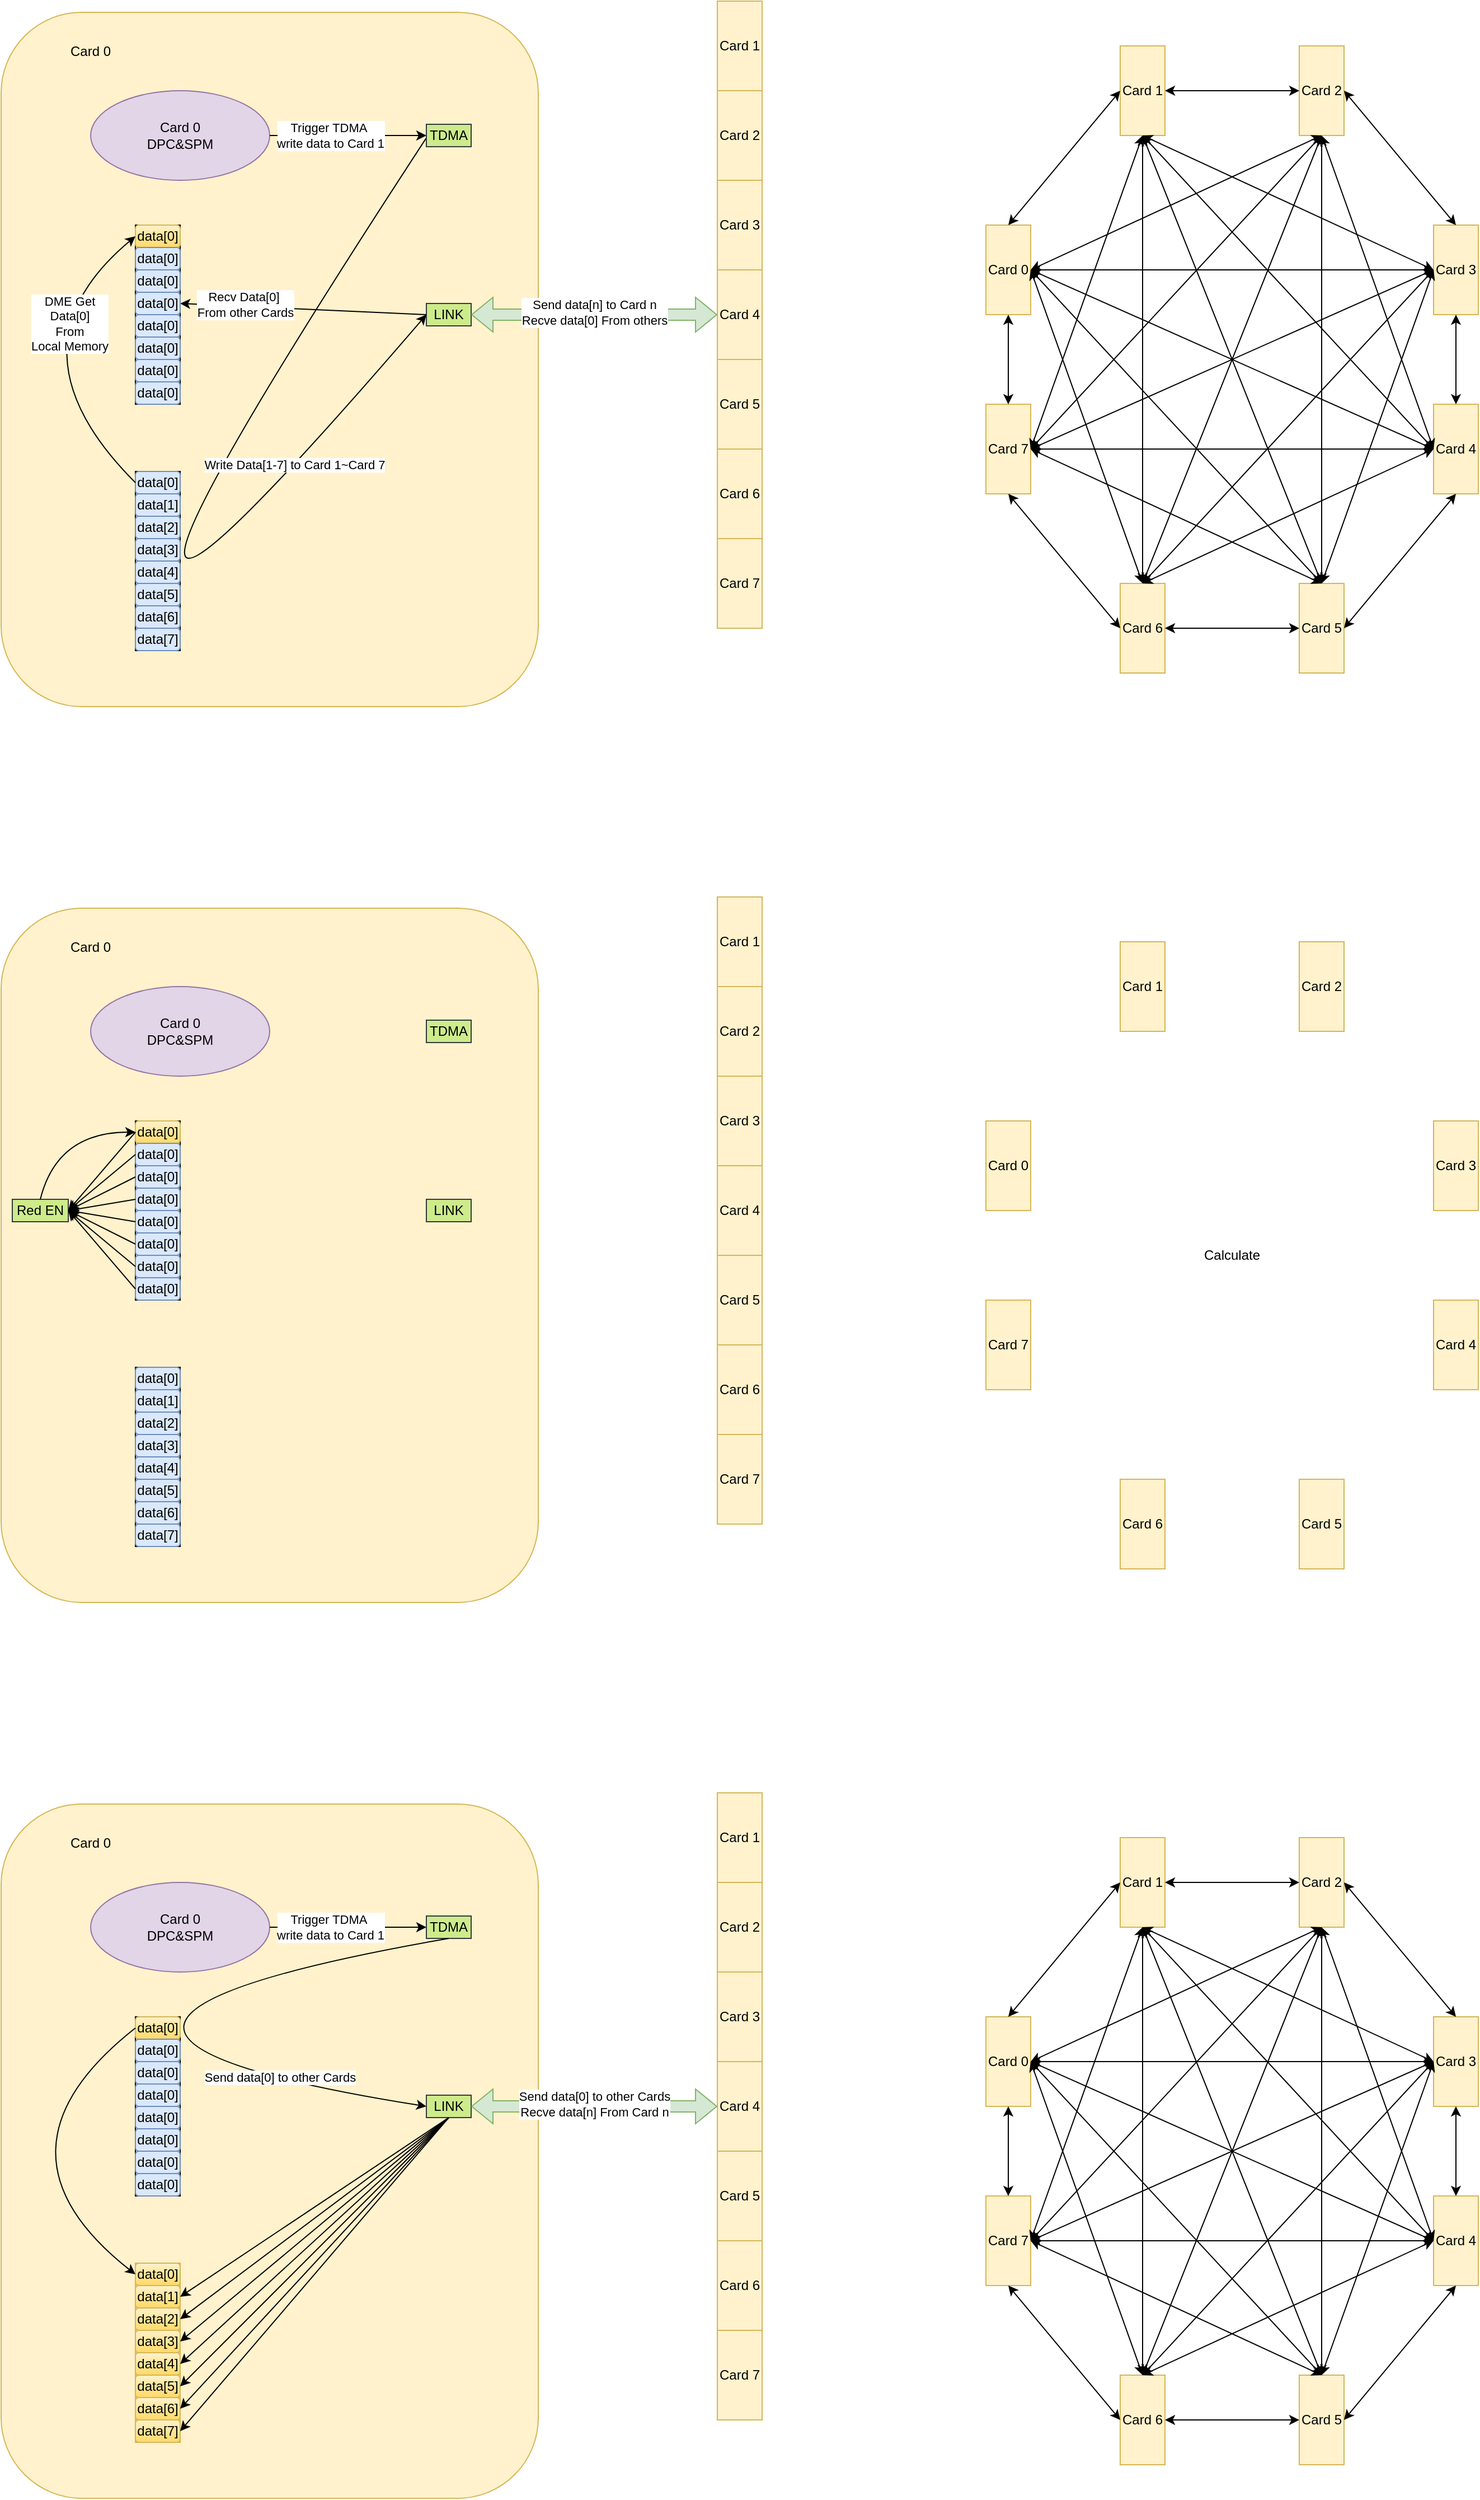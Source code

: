<mxfile version="26.3.0">
  <diagram name="Page-1" id="7aHIsYiu3uwxNcpmQEqn">
    <mxGraphModel dx="3486" dy="1689" grid="1" gridSize="10" guides="1" tooltips="1" connect="1" arrows="1" fold="1" page="1" pageScale="1" pageWidth="850" pageHeight="1100" math="0" shadow="0">
      <root>
        <mxCell id="0" />
        <mxCell id="1" parent="0" />
        <mxCell id="-_GSLbsh_vdFSHuwJChW-332" value="" style="rounded=1;whiteSpace=wrap;html=1;fillColor=#fff2cc;strokeColor=#d6b656;" vertex="1" parent="1">
          <mxGeometry x="-560" y="2210" width="480" height="620" as="geometry" />
        </mxCell>
        <mxCell id="-_GSLbsh_vdFSHuwJChW-118" value="" style="rounded=1;whiteSpace=wrap;html=1;fillColor=#fff2cc;strokeColor=#d6b656;" vertex="1" parent="1">
          <mxGeometry x="-560" y="610" width="480" height="620" as="geometry" />
        </mxCell>
        <mxCell id="-_GSLbsh_vdFSHuwJChW-2" value="&lt;div&gt;Card 0&lt;/div&gt;DPC&amp;amp;SPM" style="ellipse;whiteSpace=wrap;html=1;fillColor=#e1d5e7;strokeColor=#9673a6;" vertex="1" parent="1">
          <mxGeometry x="-480" y="680" width="160" height="80" as="geometry" />
        </mxCell>
        <mxCell id="-_GSLbsh_vdFSHuwJChW-5" value="" style="curved=1;endArrow=classic;html=1;rounded=0;exitX=-0.007;exitY=0.627;exitDx=0;exitDy=0;entryX=0;entryY=0.5;entryDx=0;entryDy=0;exitPerimeter=0;" edge="1" parent="1" source="-_GSLbsh_vdFSHuwJChW-20" target="-_GSLbsh_vdFSHuwJChW-48">
          <mxGeometry width="50" height="50" relative="1" as="geometry">
            <mxPoint x="130" y="900" as="sourcePoint" />
            <mxPoint x="370" y="960" as="targetPoint" />
            <Array as="points">
              <mxPoint x="-610" y="1380" />
            </Array>
          </mxGeometry>
        </mxCell>
        <mxCell id="-_GSLbsh_vdFSHuwJChW-92" value="Write Data[1-7] to Card 1~Card 7" style="edgeLabel;html=1;align=center;verticalAlign=middle;resizable=0;points=[];" vertex="1" connectable="0" parent="-_GSLbsh_vdFSHuwJChW-5">
          <mxGeometry x="0.753" y="2" relative="1" as="geometry">
            <mxPoint as="offset" />
          </mxGeometry>
        </mxCell>
        <mxCell id="-_GSLbsh_vdFSHuwJChW-20" value="TDMA" style="rounded=0;whiteSpace=wrap;html=1;fillColor=#cdeb8b;strokeColor=#36393d;" vertex="1" parent="1">
          <mxGeometry x="-180" y="710" width="40" height="20" as="geometry" />
        </mxCell>
        <mxCell id="-_GSLbsh_vdFSHuwJChW-21" value="" style="endArrow=classic;html=1;rounded=0;exitX=1;exitY=0.5;exitDx=0;exitDy=0;entryX=0;entryY=0.5;entryDx=0;entryDy=0;" edge="1" parent="1" source="-_GSLbsh_vdFSHuwJChW-2" target="-_GSLbsh_vdFSHuwJChW-20">
          <mxGeometry width="50" height="50" relative="1" as="geometry">
            <mxPoint x="-360" y="990" as="sourcePoint" />
            <mxPoint x="-310" y="940" as="targetPoint" />
          </mxGeometry>
        </mxCell>
        <mxCell id="-_GSLbsh_vdFSHuwJChW-22" value="Trigg&lt;span style=&quot;background-color: light-dark(#ffffff, var(--ge-dark-color, #121212)); color: light-dark(rgb(0, 0, 0), rgb(255, 255, 255));&quot;&gt;er TDMA&amp;nbsp;&lt;/span&gt;&lt;div&gt;&lt;span style=&quot;background-color: light-dark(#ffffff, var(--ge-dark-color, #121212)); color: light-dark(rgb(0, 0, 0), rgb(255, 255, 255));&quot;&gt;write data to Card 1&lt;/span&gt;&lt;/div&gt;" style="edgeLabel;html=1;align=center;verticalAlign=middle;resizable=0;points=[];" vertex="1" connectable="0" parent="-_GSLbsh_vdFSHuwJChW-21">
          <mxGeometry x="-0.228" relative="1" as="geometry">
            <mxPoint as="offset" />
          </mxGeometry>
        </mxCell>
        <mxCell id="-_GSLbsh_vdFSHuwJChW-48" value="LINK" style="rounded=0;whiteSpace=wrap;html=1;fillColor=#cdeb8b;strokeColor=#36393d;" vertex="1" parent="1">
          <mxGeometry x="-180" y="870" width="40" height="20" as="geometry" />
        </mxCell>
        <mxCell id="-_GSLbsh_vdFSHuwJChW-49" value="" style="rounded=0;whiteSpace=wrap;html=1;" vertex="1" parent="1">
          <mxGeometry x="-440" y="1020" width="40" height="160" as="geometry" />
        </mxCell>
        <mxCell id="-_GSLbsh_vdFSHuwJChW-50" value="data[0]" style="rounded=1;whiteSpace=wrap;html=1;fillColor=#dae8fc;strokeColor=#6c8ebf;" vertex="1" parent="1">
          <mxGeometry x="-440" y="1020" width="40" height="20" as="geometry" />
        </mxCell>
        <mxCell id="-_GSLbsh_vdFSHuwJChW-51" value="data[1]" style="rounded=1;whiteSpace=wrap;html=1;fillColor=#dae8fc;strokeColor=#6c8ebf;" vertex="1" parent="1">
          <mxGeometry x="-440" y="1040" width="40" height="20" as="geometry" />
        </mxCell>
        <mxCell id="-_GSLbsh_vdFSHuwJChW-52" value="data[2]" style="rounded=1;whiteSpace=wrap;html=1;fillColor=#dae8fc;strokeColor=#6c8ebf;" vertex="1" parent="1">
          <mxGeometry x="-440" y="1060" width="40" height="20" as="geometry" />
        </mxCell>
        <mxCell id="-_GSLbsh_vdFSHuwJChW-53" value="data[3]" style="rounded=1;whiteSpace=wrap;html=1;fillColor=#dae8fc;strokeColor=#6c8ebf;" vertex="1" parent="1">
          <mxGeometry x="-440" y="1080" width="40" height="20" as="geometry" />
        </mxCell>
        <mxCell id="-_GSLbsh_vdFSHuwJChW-55" value="data[4]" style="rounded=1;whiteSpace=wrap;html=1;fillColor=#dae8fc;strokeColor=#6c8ebf;" vertex="1" parent="1">
          <mxGeometry x="-440" y="1100" width="40" height="20" as="geometry" />
        </mxCell>
        <mxCell id="-_GSLbsh_vdFSHuwJChW-56" value="data[5]" style="rounded=1;whiteSpace=wrap;html=1;fillColor=#dae8fc;strokeColor=#6c8ebf;" vertex="1" parent="1">
          <mxGeometry x="-440" y="1120" width="40" height="20" as="geometry" />
        </mxCell>
        <mxCell id="-_GSLbsh_vdFSHuwJChW-57" value="data[6]" style="rounded=1;whiteSpace=wrap;html=1;fillColor=#dae8fc;strokeColor=#6c8ebf;" vertex="1" parent="1">
          <mxGeometry x="-440" y="1140" width="40" height="20" as="geometry" />
        </mxCell>
        <mxCell id="-_GSLbsh_vdFSHuwJChW-58" value="data[7]" style="rounded=1;whiteSpace=wrap;html=1;fillColor=#dae8fc;strokeColor=#6c8ebf;" vertex="1" parent="1">
          <mxGeometry x="-440" y="1160" width="40" height="20" as="geometry" />
        </mxCell>
        <mxCell id="-_GSLbsh_vdFSHuwJChW-83" value="" style="rounded=0;whiteSpace=wrap;html=1;" vertex="1" parent="1">
          <mxGeometry x="-440" y="800" width="40" height="160" as="geometry" />
        </mxCell>
        <mxCell id="-_GSLbsh_vdFSHuwJChW-84" value="data[0]" style="rounded=1;whiteSpace=wrap;html=1;fillColor=#fff2cc;strokeColor=#d6b656;gradientColor=#ffd966;" vertex="1" parent="1">
          <mxGeometry x="-440" y="800" width="40" height="20" as="geometry" />
        </mxCell>
        <mxCell id="-_GSLbsh_vdFSHuwJChW-93" value="" style="endArrow=classic;html=1;rounded=0;entryX=1;entryY=0.5;entryDx=0;entryDy=0;exitX=0;exitY=0.5;exitDx=0;exitDy=0;" edge="1" parent="1" source="-_GSLbsh_vdFSHuwJChW-48">
          <mxGeometry width="50" height="50" relative="1" as="geometry">
            <mxPoint x="-180" y="980" as="sourcePoint" />
            <mxPoint x="-400" y="870" as="targetPoint" />
          </mxGeometry>
        </mxCell>
        <mxCell id="-_GSLbsh_vdFSHuwJChW-103" value="Recv Data[0]&amp;nbsp;&lt;div&gt;From other Cards&lt;/div&gt;" style="edgeLabel;html=1;align=center;verticalAlign=middle;resizable=0;points=[];" vertex="1" connectable="0" parent="-_GSLbsh_vdFSHuwJChW-93">
          <mxGeometry x="0.481" y="-2" relative="1" as="geometry">
            <mxPoint as="offset" />
          </mxGeometry>
        </mxCell>
        <mxCell id="-_GSLbsh_vdFSHuwJChW-94" value="data[0]" style="rounded=1;whiteSpace=wrap;html=1;fillColor=#dae8fc;strokeColor=#6c8ebf;" vertex="1" parent="1">
          <mxGeometry x="-440" y="820" width="40" height="20" as="geometry" />
        </mxCell>
        <mxCell id="-_GSLbsh_vdFSHuwJChW-95" value="data[0]" style="rounded=1;whiteSpace=wrap;html=1;fillColor=#dae8fc;strokeColor=#6c8ebf;" vertex="1" parent="1">
          <mxGeometry x="-440" y="840" width="40" height="20" as="geometry" />
        </mxCell>
        <mxCell id="-_GSLbsh_vdFSHuwJChW-96" value="data[0]" style="rounded=1;whiteSpace=wrap;html=1;fillColor=#dae8fc;strokeColor=#6c8ebf;" vertex="1" parent="1">
          <mxGeometry x="-440" y="860" width="40" height="20" as="geometry" />
        </mxCell>
        <mxCell id="-_GSLbsh_vdFSHuwJChW-99" value="data[0]" style="rounded=1;whiteSpace=wrap;html=1;fillColor=#dae8fc;strokeColor=#6c8ebf;" vertex="1" parent="1">
          <mxGeometry x="-440" y="880" width="40" height="20" as="geometry" />
        </mxCell>
        <mxCell id="-_GSLbsh_vdFSHuwJChW-100" value="data[0]" style="rounded=1;whiteSpace=wrap;html=1;fillColor=#dae8fc;strokeColor=#6c8ebf;" vertex="1" parent="1">
          <mxGeometry x="-440" y="900" width="40" height="20" as="geometry" />
        </mxCell>
        <mxCell id="-_GSLbsh_vdFSHuwJChW-101" value="data[0]" style="rounded=1;whiteSpace=wrap;html=1;fillColor=#dae8fc;strokeColor=#6c8ebf;" vertex="1" parent="1">
          <mxGeometry x="-440" y="920" width="40" height="20" as="geometry" />
        </mxCell>
        <mxCell id="-_GSLbsh_vdFSHuwJChW-102" value="data[0]" style="rounded=1;whiteSpace=wrap;html=1;fillColor=#dae8fc;strokeColor=#6c8ebf;" vertex="1" parent="1">
          <mxGeometry x="-440" y="940" width="40" height="20" as="geometry" />
        </mxCell>
        <mxCell id="-_GSLbsh_vdFSHuwJChW-104" value="" style="curved=1;endArrow=classic;html=1;rounded=0;entryX=0;entryY=0.5;entryDx=0;entryDy=0;exitX=0;exitY=0.5;exitDx=0;exitDy=0;" edge="1" parent="1" source="-_GSLbsh_vdFSHuwJChW-50" target="-_GSLbsh_vdFSHuwJChW-84">
          <mxGeometry width="50" height="50" relative="1" as="geometry">
            <mxPoint x="-340" y="930" as="sourcePoint" />
            <mxPoint x="-290" y="880" as="targetPoint" />
            <Array as="points">
              <mxPoint x="-560" y="910" />
            </Array>
          </mxGeometry>
        </mxCell>
        <mxCell id="-_GSLbsh_vdFSHuwJChW-105" value="DME Get&lt;div&gt;Data[0]&lt;/div&gt;&lt;div&gt;From&lt;/div&gt;&lt;div&gt;Local Memory&lt;/div&gt;" style="edgeLabel;html=1;align=center;verticalAlign=middle;resizable=0;points=[];" vertex="1" connectable="0" parent="-_GSLbsh_vdFSHuwJChW-104">
          <mxGeometry x="0.414" y="-22" relative="1" as="geometry">
            <mxPoint as="offset" />
          </mxGeometry>
        </mxCell>
        <mxCell id="-_GSLbsh_vdFSHuwJChW-106" value="Card 1" style="rounded=0;whiteSpace=wrap;html=1;fillColor=#fff2cc;strokeColor=#d6b656;" vertex="1" parent="1">
          <mxGeometry x="80" y="600" width="40" height="80" as="geometry" />
        </mxCell>
        <mxCell id="-_GSLbsh_vdFSHuwJChW-108" value="Card 2" style="rounded=0;whiteSpace=wrap;html=1;fillColor=#fff2cc;strokeColor=#d6b656;" vertex="1" parent="1">
          <mxGeometry x="80" y="680" width="40" height="80" as="geometry" />
        </mxCell>
        <mxCell id="-_GSLbsh_vdFSHuwJChW-109" value="Card 3" style="rounded=0;whiteSpace=wrap;html=1;fillColor=#fff2cc;strokeColor=#d6b656;" vertex="1" parent="1">
          <mxGeometry x="80" y="760" width="40" height="80" as="geometry" />
        </mxCell>
        <mxCell id="-_GSLbsh_vdFSHuwJChW-110" value="Card 4" style="rounded=0;whiteSpace=wrap;html=1;fillColor=#fff2cc;strokeColor=#d6b656;" vertex="1" parent="1">
          <mxGeometry x="80" y="840" width="40" height="80" as="geometry" />
        </mxCell>
        <mxCell id="-_GSLbsh_vdFSHuwJChW-111" value="Card 5" style="rounded=0;whiteSpace=wrap;html=1;fillColor=#fff2cc;strokeColor=#d6b656;" vertex="1" parent="1">
          <mxGeometry x="80" y="920" width="40" height="80" as="geometry" />
        </mxCell>
        <mxCell id="-_GSLbsh_vdFSHuwJChW-112" value="Card 6" style="rounded=0;whiteSpace=wrap;html=1;fillColor=#fff2cc;strokeColor=#d6b656;" vertex="1" parent="1">
          <mxGeometry x="80" y="1000" width="40" height="80" as="geometry" />
        </mxCell>
        <mxCell id="-_GSLbsh_vdFSHuwJChW-113" value="Card 7" style="rounded=0;whiteSpace=wrap;html=1;fillColor=#fff2cc;strokeColor=#d6b656;" vertex="1" parent="1">
          <mxGeometry x="80" y="1080" width="40" height="80" as="geometry" />
        </mxCell>
        <mxCell id="-_GSLbsh_vdFSHuwJChW-116" value="" style="shape=flexArrow;endArrow=classic;startArrow=classic;html=1;rounded=0;entryX=0;entryY=0.5;entryDx=0;entryDy=0;exitX=1;exitY=0.5;exitDx=0;exitDy=0;fillColor=#d5e8d4;strokeColor=#82b366;" edge="1" parent="1" source="-_GSLbsh_vdFSHuwJChW-48" target="-_GSLbsh_vdFSHuwJChW-110">
          <mxGeometry width="100" height="100" relative="1" as="geometry">
            <mxPoint x="-110" y="910" as="sourcePoint" />
            <mxPoint x="-10" y="810" as="targetPoint" />
          </mxGeometry>
        </mxCell>
        <mxCell id="-_GSLbsh_vdFSHuwJChW-117" value="Send data[n] to Card n&lt;div&gt;Recve data[0] From others&lt;/div&gt;" style="edgeLabel;html=1;align=center;verticalAlign=middle;resizable=0;points=[];" vertex="1" connectable="0" parent="-_GSLbsh_vdFSHuwJChW-116">
          <mxGeometry y="2" relative="1" as="geometry">
            <mxPoint as="offset" />
          </mxGeometry>
        </mxCell>
        <mxCell id="-_GSLbsh_vdFSHuwJChW-119" value="Card 0" style="text;html=1;align=center;verticalAlign=middle;whiteSpace=wrap;rounded=0;" vertex="1" parent="1">
          <mxGeometry x="-510" y="630" width="60" height="30" as="geometry" />
        </mxCell>
        <mxCell id="-_GSLbsh_vdFSHuwJChW-120" value="Card 1" style="rounded=0;whiteSpace=wrap;html=1;fillColor=#fff2cc;strokeColor=#d6b656;" vertex="1" parent="1">
          <mxGeometry x="440" y="640" width="40" height="80" as="geometry" />
        </mxCell>
        <mxCell id="-_GSLbsh_vdFSHuwJChW-121" value="Card 2" style="rounded=0;whiteSpace=wrap;html=1;fillColor=#fff2cc;strokeColor=#d6b656;" vertex="1" parent="1">
          <mxGeometry x="600" y="640" width="40" height="80" as="geometry" />
        </mxCell>
        <mxCell id="-_GSLbsh_vdFSHuwJChW-122" value="Card 3" style="rounded=0;whiteSpace=wrap;html=1;fillColor=#fff2cc;strokeColor=#d6b656;" vertex="1" parent="1">
          <mxGeometry x="720" y="800" width="40" height="80" as="geometry" />
        </mxCell>
        <mxCell id="-_GSLbsh_vdFSHuwJChW-123" value="Card 4" style="rounded=0;whiteSpace=wrap;html=1;fillColor=#fff2cc;strokeColor=#d6b656;" vertex="1" parent="1">
          <mxGeometry x="720" y="960" width="40" height="80" as="geometry" />
        </mxCell>
        <mxCell id="-_GSLbsh_vdFSHuwJChW-124" value="Card 5" style="rounded=0;whiteSpace=wrap;html=1;fillColor=#fff2cc;strokeColor=#d6b656;" vertex="1" parent="1">
          <mxGeometry x="600" y="1120" width="40" height="80" as="geometry" />
        </mxCell>
        <mxCell id="-_GSLbsh_vdFSHuwJChW-125" value="Card 6" style="rounded=0;whiteSpace=wrap;html=1;fillColor=#fff2cc;strokeColor=#d6b656;" vertex="1" parent="1">
          <mxGeometry x="440" y="1120" width="40" height="80" as="geometry" />
        </mxCell>
        <mxCell id="-_GSLbsh_vdFSHuwJChW-126" value="Card 7" style="rounded=0;whiteSpace=wrap;html=1;fillColor=#fff2cc;strokeColor=#d6b656;" vertex="1" parent="1">
          <mxGeometry x="320" y="960" width="40" height="80" as="geometry" />
        </mxCell>
        <mxCell id="-_GSLbsh_vdFSHuwJChW-127" value="Card 0" style="rounded=0;whiteSpace=wrap;html=1;fillColor=#fff2cc;strokeColor=#d6b656;" vertex="1" parent="1">
          <mxGeometry x="320" y="800" width="40" height="80" as="geometry" />
        </mxCell>
        <mxCell id="-_GSLbsh_vdFSHuwJChW-128" value="" style="endArrow=classic;startArrow=classic;html=1;rounded=0;entryX=0.5;entryY=1;entryDx=0;entryDy=0;exitX=0.5;exitY=0;exitDx=0;exitDy=0;" edge="1" parent="1" source="-_GSLbsh_vdFSHuwJChW-126" target="-_GSLbsh_vdFSHuwJChW-127">
          <mxGeometry width="50" height="50" relative="1" as="geometry">
            <mxPoint x="160" y="970" as="sourcePoint" />
            <mxPoint x="210" y="920" as="targetPoint" />
          </mxGeometry>
        </mxCell>
        <mxCell id="-_GSLbsh_vdFSHuwJChW-129" value="" style="endArrow=classic;startArrow=classic;html=1;rounded=0;entryX=1;entryY=0.5;entryDx=0;entryDy=0;exitX=0.5;exitY=0;exitDx=0;exitDy=0;" edge="1" parent="1" source="-_GSLbsh_vdFSHuwJChW-125" target="-_GSLbsh_vdFSHuwJChW-127">
          <mxGeometry width="50" height="50" relative="1" as="geometry">
            <mxPoint x="350" y="970" as="sourcePoint" />
            <mxPoint x="350" y="890" as="targetPoint" />
          </mxGeometry>
        </mxCell>
        <mxCell id="-_GSLbsh_vdFSHuwJChW-130" value="" style="endArrow=classic;startArrow=classic;html=1;rounded=0;entryX=1;entryY=0.5;entryDx=0;entryDy=0;exitX=0.5;exitY=0;exitDx=0;exitDy=0;" edge="1" parent="1" source="-_GSLbsh_vdFSHuwJChW-124" target="-_GSLbsh_vdFSHuwJChW-127">
          <mxGeometry width="50" height="50" relative="1" as="geometry">
            <mxPoint x="470" y="1130" as="sourcePoint" />
            <mxPoint x="370" y="850" as="targetPoint" />
          </mxGeometry>
        </mxCell>
        <mxCell id="-_GSLbsh_vdFSHuwJChW-131" value="" style="endArrow=classic;startArrow=classic;html=1;rounded=0;entryX=1;entryY=0.5;entryDx=0;entryDy=0;exitX=0;exitY=0.5;exitDx=0;exitDy=0;" edge="1" parent="1" source="-_GSLbsh_vdFSHuwJChW-123" target="-_GSLbsh_vdFSHuwJChW-127">
          <mxGeometry width="50" height="50" relative="1" as="geometry">
            <mxPoint x="630" y="1130" as="sourcePoint" />
            <mxPoint x="370" y="850" as="targetPoint" />
          </mxGeometry>
        </mxCell>
        <mxCell id="-_GSLbsh_vdFSHuwJChW-132" value="" style="endArrow=classic;startArrow=classic;html=1;rounded=0;entryX=1;entryY=0.5;entryDx=0;entryDy=0;" edge="1" parent="1" source="-_GSLbsh_vdFSHuwJChW-122" target="-_GSLbsh_vdFSHuwJChW-127">
          <mxGeometry width="50" height="50" relative="1" as="geometry">
            <mxPoint x="730" y="1010" as="sourcePoint" />
            <mxPoint x="370" y="850" as="targetPoint" />
          </mxGeometry>
        </mxCell>
        <mxCell id="-_GSLbsh_vdFSHuwJChW-133" value="" style="endArrow=classic;startArrow=classic;html=1;rounded=0;entryX=1;entryY=0.5;entryDx=0;entryDy=0;exitX=0.5;exitY=1;exitDx=0;exitDy=0;" edge="1" parent="1" source="-_GSLbsh_vdFSHuwJChW-121" target="-_GSLbsh_vdFSHuwJChW-127">
          <mxGeometry width="50" height="50" relative="1" as="geometry">
            <mxPoint x="730" y="850" as="sourcePoint" />
            <mxPoint x="370" y="850" as="targetPoint" />
          </mxGeometry>
        </mxCell>
        <mxCell id="-_GSLbsh_vdFSHuwJChW-134" value="" style="endArrow=classic;startArrow=classic;html=1;rounded=0;entryX=0.5;entryY=0;entryDx=0;entryDy=0;exitX=0;exitY=0.5;exitDx=0;exitDy=0;" edge="1" parent="1" source="-_GSLbsh_vdFSHuwJChW-120" target="-_GSLbsh_vdFSHuwJChW-127">
          <mxGeometry width="50" height="50" relative="1" as="geometry">
            <mxPoint x="610" y="730" as="sourcePoint" />
            <mxPoint x="370" y="850" as="targetPoint" />
          </mxGeometry>
        </mxCell>
        <mxCell id="-_GSLbsh_vdFSHuwJChW-135" value="" style="endArrow=classic;startArrow=classic;html=1;rounded=0;exitX=1;exitY=0.5;exitDx=0;exitDy=0;" edge="1" parent="1" source="-_GSLbsh_vdFSHuwJChW-120" target="-_GSLbsh_vdFSHuwJChW-121">
          <mxGeometry width="50" height="50" relative="1" as="geometry">
            <mxPoint x="450" y="730" as="sourcePoint" />
            <mxPoint x="370" y="810" as="targetPoint" />
          </mxGeometry>
        </mxCell>
        <mxCell id="-_GSLbsh_vdFSHuwJChW-136" value="" style="endArrow=classic;startArrow=classic;html=1;rounded=0;entryX=0;entryY=0.5;entryDx=0;entryDy=0;exitX=0.5;exitY=1;exitDx=0;exitDy=0;" edge="1" parent="1" source="-_GSLbsh_vdFSHuwJChW-120" target="-_GSLbsh_vdFSHuwJChW-122">
          <mxGeometry width="50" height="50" relative="1" as="geometry">
            <mxPoint x="450" y="730" as="sourcePoint" />
            <mxPoint x="370" y="810" as="targetPoint" />
          </mxGeometry>
        </mxCell>
        <mxCell id="-_GSLbsh_vdFSHuwJChW-137" value="" style="endArrow=classic;startArrow=classic;html=1;rounded=0;entryX=0;entryY=0.5;entryDx=0;entryDy=0;exitX=0.5;exitY=1;exitDx=0;exitDy=0;" edge="1" parent="1" source="-_GSLbsh_vdFSHuwJChW-120" target="-_GSLbsh_vdFSHuwJChW-123">
          <mxGeometry width="50" height="50" relative="1" as="geometry">
            <mxPoint x="470" y="730" as="sourcePoint" />
            <mxPoint x="730" y="850" as="targetPoint" />
          </mxGeometry>
        </mxCell>
        <mxCell id="-_GSLbsh_vdFSHuwJChW-138" value="" style="endArrow=classic;startArrow=classic;html=1;rounded=0;entryX=0.5;entryY=0;entryDx=0;entryDy=0;exitX=0.5;exitY=1;exitDx=0;exitDy=0;" edge="1" parent="1" source="-_GSLbsh_vdFSHuwJChW-120" target="-_GSLbsh_vdFSHuwJChW-124">
          <mxGeometry width="50" height="50" relative="1" as="geometry">
            <mxPoint x="470" y="730" as="sourcePoint" />
            <mxPoint x="730" y="1010" as="targetPoint" />
          </mxGeometry>
        </mxCell>
        <mxCell id="-_GSLbsh_vdFSHuwJChW-139" value="" style="endArrow=classic;startArrow=classic;html=1;rounded=0;entryX=0.5;entryY=0;entryDx=0;entryDy=0;exitX=0.5;exitY=1;exitDx=0;exitDy=0;" edge="1" parent="1" source="-_GSLbsh_vdFSHuwJChW-120" target="-_GSLbsh_vdFSHuwJChW-125">
          <mxGeometry width="50" height="50" relative="1" as="geometry">
            <mxPoint x="470" y="730" as="sourcePoint" />
            <mxPoint x="630" y="1130" as="targetPoint" />
          </mxGeometry>
        </mxCell>
        <mxCell id="-_GSLbsh_vdFSHuwJChW-140" value="" style="endArrow=classic;startArrow=classic;html=1;rounded=0;entryX=1;entryY=0.5;entryDx=0;entryDy=0;exitX=0.5;exitY=1;exitDx=0;exitDy=0;" edge="1" parent="1" source="-_GSLbsh_vdFSHuwJChW-120" target="-_GSLbsh_vdFSHuwJChW-126">
          <mxGeometry width="50" height="50" relative="1" as="geometry">
            <mxPoint x="470" y="730" as="sourcePoint" />
            <mxPoint x="470" y="1130" as="targetPoint" />
          </mxGeometry>
        </mxCell>
        <mxCell id="-_GSLbsh_vdFSHuwJChW-141" value="" style="endArrow=classic;startArrow=classic;html=1;rounded=0;exitX=0;exitY=0.5;exitDx=0;exitDy=0;entryX=0.5;entryY=1;entryDx=0;entryDy=0;" edge="1" parent="1" source="-_GSLbsh_vdFSHuwJChW-123" target="-_GSLbsh_vdFSHuwJChW-121">
          <mxGeometry width="50" height="50" relative="1" as="geometry">
            <mxPoint x="490" y="690" as="sourcePoint" />
            <mxPoint x="610" y="690" as="targetPoint" />
          </mxGeometry>
        </mxCell>
        <mxCell id="-_GSLbsh_vdFSHuwJChW-142" value="" style="endArrow=classic;startArrow=classic;html=1;rounded=0;exitX=0.5;exitY=0;exitDx=0;exitDy=0;entryX=1;entryY=0.5;entryDx=0;entryDy=0;" edge="1" parent="1" source="-_GSLbsh_vdFSHuwJChW-122" target="-_GSLbsh_vdFSHuwJChW-121">
          <mxGeometry width="50" height="50" relative="1" as="geometry">
            <mxPoint x="730" y="1010" as="sourcePoint" />
            <mxPoint x="630" y="730" as="targetPoint" />
          </mxGeometry>
        </mxCell>
        <mxCell id="-_GSLbsh_vdFSHuwJChW-143" value="" style="endArrow=classic;startArrow=classic;html=1;rounded=0;exitX=0.5;exitY=0;exitDx=0;exitDy=0;entryX=0.5;entryY=1;entryDx=0;entryDy=0;" edge="1" parent="1" source="-_GSLbsh_vdFSHuwJChW-124" target="-_GSLbsh_vdFSHuwJChW-121">
          <mxGeometry width="50" height="50" relative="1" as="geometry">
            <mxPoint x="730" y="1010" as="sourcePoint" />
            <mxPoint x="630" y="730" as="targetPoint" />
          </mxGeometry>
        </mxCell>
        <mxCell id="-_GSLbsh_vdFSHuwJChW-144" value="" style="endArrow=classic;startArrow=classic;html=1;rounded=0;exitX=0.5;exitY=0;exitDx=0;exitDy=0;entryX=0.5;entryY=1;entryDx=0;entryDy=0;" edge="1" parent="1" source="-_GSLbsh_vdFSHuwJChW-125" target="-_GSLbsh_vdFSHuwJChW-121">
          <mxGeometry width="50" height="50" relative="1" as="geometry">
            <mxPoint x="630" y="1130" as="sourcePoint" />
            <mxPoint x="630" y="730" as="targetPoint" />
          </mxGeometry>
        </mxCell>
        <mxCell id="-_GSLbsh_vdFSHuwJChW-145" value="" style="endArrow=classic;startArrow=classic;html=1;rounded=0;exitX=1;exitY=0.5;exitDx=0;exitDy=0;entryX=0.5;entryY=1;entryDx=0;entryDy=0;" edge="1" parent="1" source="-_GSLbsh_vdFSHuwJChW-126" target="-_GSLbsh_vdFSHuwJChW-121">
          <mxGeometry width="50" height="50" relative="1" as="geometry">
            <mxPoint x="470" y="1130" as="sourcePoint" />
            <mxPoint x="630" y="730" as="targetPoint" />
          </mxGeometry>
        </mxCell>
        <mxCell id="-_GSLbsh_vdFSHuwJChW-146" value="" style="endArrow=classic;startArrow=classic;html=1;rounded=0;entryX=0.5;entryY=1;entryDx=0;entryDy=0;" edge="1" parent="1" source="-_GSLbsh_vdFSHuwJChW-123" target="-_GSLbsh_vdFSHuwJChW-122">
          <mxGeometry width="50" height="50" relative="1" as="geometry">
            <mxPoint x="730" y="1010" as="sourcePoint" />
            <mxPoint x="630" y="730" as="targetPoint" />
          </mxGeometry>
        </mxCell>
        <mxCell id="-_GSLbsh_vdFSHuwJChW-147" value="" style="endArrow=classic;startArrow=classic;html=1;rounded=0;entryX=0;entryY=0.5;entryDx=0;entryDy=0;exitX=0.5;exitY=0;exitDx=0;exitDy=0;" edge="1" parent="1" source="-_GSLbsh_vdFSHuwJChW-124" target="-_GSLbsh_vdFSHuwJChW-122">
          <mxGeometry width="50" height="50" relative="1" as="geometry">
            <mxPoint x="750" y="970" as="sourcePoint" />
            <mxPoint x="750" y="890" as="targetPoint" />
          </mxGeometry>
        </mxCell>
        <mxCell id="-_GSLbsh_vdFSHuwJChW-148" value="" style="endArrow=classic;startArrow=classic;html=1;rounded=0;entryX=0;entryY=0.5;entryDx=0;entryDy=0;exitX=0.5;exitY=0;exitDx=0;exitDy=0;" edge="1" parent="1" source="-_GSLbsh_vdFSHuwJChW-125" target="-_GSLbsh_vdFSHuwJChW-122">
          <mxGeometry width="50" height="50" relative="1" as="geometry">
            <mxPoint x="630" y="1130" as="sourcePoint" />
            <mxPoint x="730" y="850" as="targetPoint" />
          </mxGeometry>
        </mxCell>
        <mxCell id="-_GSLbsh_vdFSHuwJChW-149" value="" style="endArrow=classic;startArrow=classic;html=1;rounded=0;entryX=0;entryY=0.5;entryDx=0;entryDy=0;exitX=1;exitY=0.5;exitDx=0;exitDy=0;" edge="1" parent="1" source="-_GSLbsh_vdFSHuwJChW-126" target="-_GSLbsh_vdFSHuwJChW-122">
          <mxGeometry width="50" height="50" relative="1" as="geometry">
            <mxPoint x="470" y="1130" as="sourcePoint" />
            <mxPoint x="730" y="850" as="targetPoint" />
          </mxGeometry>
        </mxCell>
        <mxCell id="-_GSLbsh_vdFSHuwJChW-150" value="" style="endArrow=classic;startArrow=classic;html=1;rounded=0;entryX=1;entryY=0.5;entryDx=0;entryDy=0;exitX=0.5;exitY=1;exitDx=0;exitDy=0;" edge="1" parent="1" source="-_GSLbsh_vdFSHuwJChW-123" target="-_GSLbsh_vdFSHuwJChW-124">
          <mxGeometry width="50" height="50" relative="1" as="geometry">
            <mxPoint x="750" y="970" as="sourcePoint" />
            <mxPoint x="750" y="890" as="targetPoint" />
          </mxGeometry>
        </mxCell>
        <mxCell id="-_GSLbsh_vdFSHuwJChW-151" value="" style="endArrow=classic;startArrow=classic;html=1;rounded=0;entryX=0.5;entryY=0;entryDx=0;entryDy=0;exitX=0;exitY=0.5;exitDx=0;exitDy=0;" edge="1" parent="1" source="-_GSLbsh_vdFSHuwJChW-123" target="-_GSLbsh_vdFSHuwJChW-125">
          <mxGeometry width="50" height="50" relative="1" as="geometry">
            <mxPoint x="750" y="1050" as="sourcePoint" />
            <mxPoint x="650" y="1170" as="targetPoint" />
          </mxGeometry>
        </mxCell>
        <mxCell id="-_GSLbsh_vdFSHuwJChW-152" value="" style="endArrow=classic;startArrow=classic;html=1;rounded=0;entryX=1;entryY=0.5;entryDx=0;entryDy=0;exitX=0;exitY=0.5;exitDx=0;exitDy=0;" edge="1" parent="1" source="-_GSLbsh_vdFSHuwJChW-123" target="-_GSLbsh_vdFSHuwJChW-126">
          <mxGeometry width="50" height="50" relative="1" as="geometry">
            <mxPoint x="750" y="1050" as="sourcePoint" />
            <mxPoint x="650" y="1170" as="targetPoint" />
          </mxGeometry>
        </mxCell>
        <mxCell id="-_GSLbsh_vdFSHuwJChW-153" value="" style="endArrow=classic;startArrow=classic;html=1;rounded=0;entryX=1;entryY=0.5;entryDx=0;entryDy=0;exitX=0.5;exitY=0;exitDx=0;exitDy=0;" edge="1" parent="1" source="-_GSLbsh_vdFSHuwJChW-124" target="-_GSLbsh_vdFSHuwJChW-126">
          <mxGeometry width="50" height="50" relative="1" as="geometry">
            <mxPoint x="730" y="1010" as="sourcePoint" />
            <mxPoint x="370" y="1010" as="targetPoint" />
          </mxGeometry>
        </mxCell>
        <mxCell id="-_GSLbsh_vdFSHuwJChW-154" value="" style="endArrow=classic;startArrow=classic;html=1;rounded=0;entryX=1;entryY=0.5;entryDx=0;entryDy=0;exitX=0;exitY=0.5;exitDx=0;exitDy=0;" edge="1" parent="1" source="-_GSLbsh_vdFSHuwJChW-124" target="-_GSLbsh_vdFSHuwJChW-125">
          <mxGeometry width="50" height="50" relative="1" as="geometry">
            <mxPoint x="630" y="1130" as="sourcePoint" />
            <mxPoint x="350" y="1050" as="targetPoint" />
          </mxGeometry>
        </mxCell>
        <mxCell id="-_GSLbsh_vdFSHuwJChW-155" value="" style="endArrow=classic;startArrow=classic;html=1;rounded=0;entryX=0.5;entryY=1;entryDx=0;entryDy=0;exitX=0;exitY=0.5;exitDx=0;exitDy=0;" edge="1" parent="1" source="-_GSLbsh_vdFSHuwJChW-125" target="-_GSLbsh_vdFSHuwJChW-126">
          <mxGeometry width="50" height="50" relative="1" as="geometry">
            <mxPoint x="610" y="1170" as="sourcePoint" />
            <mxPoint x="490" y="1170" as="targetPoint" />
          </mxGeometry>
        </mxCell>
        <mxCell id="-_GSLbsh_vdFSHuwJChW-156" value="" style="rounded=1;whiteSpace=wrap;html=1;fillColor=#fff2cc;strokeColor=#d6b656;" vertex="1" parent="1">
          <mxGeometry x="-560" y="1410" width="480" height="620" as="geometry" />
        </mxCell>
        <mxCell id="-_GSLbsh_vdFSHuwJChW-157" value="&lt;div&gt;Card 0&lt;/div&gt;DPC&amp;amp;SPM" style="ellipse;whiteSpace=wrap;html=1;fillColor=#e1d5e7;strokeColor=#9673a6;" vertex="1" parent="1">
          <mxGeometry x="-480" y="1480" width="160" height="80" as="geometry" />
        </mxCell>
        <mxCell id="-_GSLbsh_vdFSHuwJChW-159" value="TDMA" style="rounded=0;whiteSpace=wrap;html=1;fillColor=#cdeb8b;strokeColor=#36393d;" vertex="1" parent="1">
          <mxGeometry x="-180" y="1510" width="40" height="20" as="geometry" />
        </mxCell>
        <mxCell id="-_GSLbsh_vdFSHuwJChW-162" value="LINK" style="rounded=0;whiteSpace=wrap;html=1;fillColor=#cdeb8b;strokeColor=#36393d;" vertex="1" parent="1">
          <mxGeometry x="-180" y="1670" width="40" height="20" as="geometry" />
        </mxCell>
        <mxCell id="-_GSLbsh_vdFSHuwJChW-163" value="" style="rounded=0;whiteSpace=wrap;html=1;" vertex="1" parent="1">
          <mxGeometry x="-440" y="1820" width="40" height="160" as="geometry" />
        </mxCell>
        <mxCell id="-_GSLbsh_vdFSHuwJChW-164" value="data[0]" style="rounded=1;whiteSpace=wrap;html=1;fillColor=#dae8fc;strokeColor=#6c8ebf;" vertex="1" parent="1">
          <mxGeometry x="-440" y="1820" width="40" height="20" as="geometry" />
        </mxCell>
        <mxCell id="-_GSLbsh_vdFSHuwJChW-165" value="data[1]" style="rounded=1;whiteSpace=wrap;html=1;fillColor=#dae8fc;strokeColor=#6c8ebf;" vertex="1" parent="1">
          <mxGeometry x="-440" y="1840" width="40" height="20" as="geometry" />
        </mxCell>
        <mxCell id="-_GSLbsh_vdFSHuwJChW-166" value="data[2]" style="rounded=1;whiteSpace=wrap;html=1;fillColor=#dae8fc;strokeColor=#6c8ebf;" vertex="1" parent="1">
          <mxGeometry x="-440" y="1860" width="40" height="20" as="geometry" />
        </mxCell>
        <mxCell id="-_GSLbsh_vdFSHuwJChW-167" value="data[3]" style="rounded=1;whiteSpace=wrap;html=1;fillColor=#dae8fc;strokeColor=#6c8ebf;" vertex="1" parent="1">
          <mxGeometry x="-440" y="1880" width="40" height="20" as="geometry" />
        </mxCell>
        <mxCell id="-_GSLbsh_vdFSHuwJChW-168" value="data[4]" style="rounded=1;whiteSpace=wrap;html=1;fillColor=#dae8fc;strokeColor=#6c8ebf;" vertex="1" parent="1">
          <mxGeometry x="-440" y="1900" width="40" height="20" as="geometry" />
        </mxCell>
        <mxCell id="-_GSLbsh_vdFSHuwJChW-169" value="data[5]" style="rounded=1;whiteSpace=wrap;html=1;fillColor=#dae8fc;strokeColor=#6c8ebf;" vertex="1" parent="1">
          <mxGeometry x="-440" y="1920" width="40" height="20" as="geometry" />
        </mxCell>
        <mxCell id="-_GSLbsh_vdFSHuwJChW-170" value="data[6]" style="rounded=1;whiteSpace=wrap;html=1;fillColor=#dae8fc;strokeColor=#6c8ebf;" vertex="1" parent="1">
          <mxGeometry x="-440" y="1940" width="40" height="20" as="geometry" />
        </mxCell>
        <mxCell id="-_GSLbsh_vdFSHuwJChW-171" value="data[7]" style="rounded=1;whiteSpace=wrap;html=1;fillColor=#dae8fc;strokeColor=#6c8ebf;" vertex="1" parent="1">
          <mxGeometry x="-440" y="1960" width="40" height="20" as="geometry" />
        </mxCell>
        <mxCell id="-_GSLbsh_vdFSHuwJChW-172" value="" style="rounded=0;whiteSpace=wrap;html=1;" vertex="1" parent="1">
          <mxGeometry x="-440" y="1600" width="40" height="160" as="geometry" />
        </mxCell>
        <mxCell id="-_GSLbsh_vdFSHuwJChW-173" value="data[0]" style="rounded=1;whiteSpace=wrap;html=1;fillColor=#fff2cc;strokeColor=#d6b656;gradientColor=#ffd966;" vertex="1" parent="1">
          <mxGeometry x="-440" y="1600" width="40" height="20" as="geometry" />
        </mxCell>
        <mxCell id="-_GSLbsh_vdFSHuwJChW-176" value="data[0]" style="rounded=1;whiteSpace=wrap;html=1;fillColor=#dae8fc;strokeColor=#6c8ebf;" vertex="1" parent="1">
          <mxGeometry x="-440" y="1620" width="40" height="20" as="geometry" />
        </mxCell>
        <mxCell id="-_GSLbsh_vdFSHuwJChW-177" value="data[0]" style="rounded=1;whiteSpace=wrap;html=1;fillColor=#dae8fc;strokeColor=#6c8ebf;" vertex="1" parent="1">
          <mxGeometry x="-440" y="1640" width="40" height="20" as="geometry" />
        </mxCell>
        <mxCell id="-_GSLbsh_vdFSHuwJChW-178" value="data[0]" style="rounded=1;whiteSpace=wrap;html=1;fillColor=#dae8fc;strokeColor=#6c8ebf;" vertex="1" parent="1">
          <mxGeometry x="-440" y="1660" width="40" height="20" as="geometry" />
        </mxCell>
        <mxCell id="-_GSLbsh_vdFSHuwJChW-179" value="data[0]" style="rounded=1;whiteSpace=wrap;html=1;fillColor=#dae8fc;strokeColor=#6c8ebf;" vertex="1" parent="1">
          <mxGeometry x="-440" y="1680" width="40" height="20" as="geometry" />
        </mxCell>
        <mxCell id="-_GSLbsh_vdFSHuwJChW-180" value="data[0]" style="rounded=1;whiteSpace=wrap;html=1;fillColor=#dae8fc;strokeColor=#6c8ebf;" vertex="1" parent="1">
          <mxGeometry x="-440" y="1700" width="40" height="20" as="geometry" />
        </mxCell>
        <mxCell id="-_GSLbsh_vdFSHuwJChW-181" value="data[0]" style="rounded=1;whiteSpace=wrap;html=1;fillColor=#dae8fc;strokeColor=#6c8ebf;" vertex="1" parent="1">
          <mxGeometry x="-440" y="1720" width="40" height="20" as="geometry" />
        </mxCell>
        <mxCell id="-_GSLbsh_vdFSHuwJChW-182" value="data[0]" style="rounded=1;whiteSpace=wrap;html=1;fillColor=#dae8fc;strokeColor=#6c8ebf;" vertex="1" parent="1">
          <mxGeometry x="-440" y="1740" width="40" height="20" as="geometry" />
        </mxCell>
        <mxCell id="-_GSLbsh_vdFSHuwJChW-185" value="Card 1" style="rounded=0;whiteSpace=wrap;html=1;fillColor=#fff2cc;strokeColor=#d6b656;" vertex="1" parent="1">
          <mxGeometry x="80" y="1400" width="40" height="80" as="geometry" />
        </mxCell>
        <mxCell id="-_GSLbsh_vdFSHuwJChW-186" value="Card 2" style="rounded=0;whiteSpace=wrap;html=1;fillColor=#fff2cc;strokeColor=#d6b656;" vertex="1" parent="1">
          <mxGeometry x="80" y="1480" width="40" height="80" as="geometry" />
        </mxCell>
        <mxCell id="-_GSLbsh_vdFSHuwJChW-187" value="Card 3" style="rounded=0;whiteSpace=wrap;html=1;fillColor=#fff2cc;strokeColor=#d6b656;" vertex="1" parent="1">
          <mxGeometry x="80" y="1560" width="40" height="80" as="geometry" />
        </mxCell>
        <mxCell id="-_GSLbsh_vdFSHuwJChW-189" value="Card 5" style="rounded=0;whiteSpace=wrap;html=1;fillColor=#fff2cc;strokeColor=#d6b656;" vertex="1" parent="1">
          <mxGeometry x="80" y="1720" width="40" height="80" as="geometry" />
        </mxCell>
        <mxCell id="-_GSLbsh_vdFSHuwJChW-190" value="Card 6" style="rounded=0;whiteSpace=wrap;html=1;fillColor=#fff2cc;strokeColor=#d6b656;" vertex="1" parent="1">
          <mxGeometry x="80" y="1800" width="40" height="80" as="geometry" />
        </mxCell>
        <mxCell id="-_GSLbsh_vdFSHuwJChW-191" value="Card 7" style="rounded=0;whiteSpace=wrap;html=1;fillColor=#fff2cc;strokeColor=#d6b656;" vertex="1" parent="1">
          <mxGeometry x="80" y="1880" width="40" height="80" as="geometry" />
        </mxCell>
        <mxCell id="-_GSLbsh_vdFSHuwJChW-194" value="Card 0" style="text;html=1;align=center;verticalAlign=middle;whiteSpace=wrap;rounded=0;" vertex="1" parent="1">
          <mxGeometry x="-510" y="1430" width="60" height="30" as="geometry" />
        </mxCell>
        <mxCell id="-_GSLbsh_vdFSHuwJChW-195" value="Card 1" style="rounded=0;whiteSpace=wrap;html=1;fillColor=#fff2cc;strokeColor=#d6b656;" vertex="1" parent="1">
          <mxGeometry x="440" y="1440" width="40" height="80" as="geometry" />
        </mxCell>
        <mxCell id="-_GSLbsh_vdFSHuwJChW-196" value="Card 2" style="rounded=0;whiteSpace=wrap;html=1;fillColor=#fff2cc;strokeColor=#d6b656;" vertex="1" parent="1">
          <mxGeometry x="600" y="1440" width="40" height="80" as="geometry" />
        </mxCell>
        <mxCell id="-_GSLbsh_vdFSHuwJChW-197" value="Card 3" style="rounded=0;whiteSpace=wrap;html=1;fillColor=#fff2cc;strokeColor=#d6b656;" vertex="1" parent="1">
          <mxGeometry x="720" y="1600" width="40" height="80" as="geometry" />
        </mxCell>
        <mxCell id="-_GSLbsh_vdFSHuwJChW-198" value="Card 4" style="rounded=0;whiteSpace=wrap;html=1;fillColor=#fff2cc;strokeColor=#d6b656;" vertex="1" parent="1">
          <mxGeometry x="720" y="1760" width="40" height="80" as="geometry" />
        </mxCell>
        <mxCell id="-_GSLbsh_vdFSHuwJChW-199" value="Card 5" style="rounded=0;whiteSpace=wrap;html=1;fillColor=#fff2cc;strokeColor=#d6b656;" vertex="1" parent="1">
          <mxGeometry x="600" y="1920" width="40" height="80" as="geometry" />
        </mxCell>
        <mxCell id="-_GSLbsh_vdFSHuwJChW-200" value="Card 6" style="rounded=0;whiteSpace=wrap;html=1;fillColor=#fff2cc;strokeColor=#d6b656;" vertex="1" parent="1">
          <mxGeometry x="440" y="1920" width="40" height="80" as="geometry" />
        </mxCell>
        <mxCell id="-_GSLbsh_vdFSHuwJChW-201" value="Card 7" style="rounded=0;whiteSpace=wrap;html=1;fillColor=#fff2cc;strokeColor=#d6b656;" vertex="1" parent="1">
          <mxGeometry x="320" y="1760" width="40" height="80" as="geometry" />
        </mxCell>
        <mxCell id="-_GSLbsh_vdFSHuwJChW-202" value="Card 0" style="rounded=0;whiteSpace=wrap;html=1;fillColor=#fff2cc;strokeColor=#d6b656;" vertex="1" parent="1">
          <mxGeometry x="320" y="1600" width="40" height="80" as="geometry" />
        </mxCell>
        <mxCell id="-_GSLbsh_vdFSHuwJChW-231" value="Red EN" style="rounded=0;whiteSpace=wrap;html=1;fillColor=#cdeb8b;strokeColor=#36393d;" vertex="1" parent="1">
          <mxGeometry x="-550" y="1670" width="50" height="20" as="geometry" />
        </mxCell>
        <mxCell id="-_GSLbsh_vdFSHuwJChW-232" value="" style="endArrow=classic;html=1;rounded=0;entryX=1;entryY=0.5;entryDx=0;entryDy=0;exitX=0;exitY=0.5;exitDx=0;exitDy=0;" edge="1" parent="1" source="-_GSLbsh_vdFSHuwJChW-182" target="-_GSLbsh_vdFSHuwJChW-231">
          <mxGeometry width="50" height="50" relative="1" as="geometry">
            <mxPoint x="-390" y="1730" as="sourcePoint" />
            <mxPoint x="-340" y="1680" as="targetPoint" />
          </mxGeometry>
        </mxCell>
        <mxCell id="-_GSLbsh_vdFSHuwJChW-233" value="" style="endArrow=classic;html=1;rounded=0;entryX=1;entryY=0.5;entryDx=0;entryDy=0;exitX=0;exitY=0.5;exitDx=0;exitDy=0;" edge="1" parent="1" source="-_GSLbsh_vdFSHuwJChW-181" target="-_GSLbsh_vdFSHuwJChW-231">
          <mxGeometry width="50" height="50" relative="1" as="geometry">
            <mxPoint x="-430" y="1760" as="sourcePoint" />
            <mxPoint x="-490" y="1690" as="targetPoint" />
          </mxGeometry>
        </mxCell>
        <mxCell id="-_GSLbsh_vdFSHuwJChW-234" value="" style="endArrow=classic;html=1;rounded=0;entryX=1;entryY=0.5;entryDx=0;entryDy=0;exitX=0;exitY=0.5;exitDx=0;exitDy=0;" edge="1" parent="1" source="-_GSLbsh_vdFSHuwJChW-180" target="-_GSLbsh_vdFSHuwJChW-231">
          <mxGeometry width="50" height="50" relative="1" as="geometry">
            <mxPoint x="-430" y="1740" as="sourcePoint" />
            <mxPoint x="-490" y="1690" as="targetPoint" />
          </mxGeometry>
        </mxCell>
        <mxCell id="-_GSLbsh_vdFSHuwJChW-235" value="" style="endArrow=classic;html=1;rounded=0;entryX=1;entryY=0.5;entryDx=0;entryDy=0;exitX=0;exitY=0.5;exitDx=0;exitDy=0;" edge="1" parent="1" source="-_GSLbsh_vdFSHuwJChW-179" target="-_GSLbsh_vdFSHuwJChW-231">
          <mxGeometry width="50" height="50" relative="1" as="geometry">
            <mxPoint x="-430" y="1720" as="sourcePoint" />
            <mxPoint x="-490" y="1690" as="targetPoint" />
          </mxGeometry>
        </mxCell>
        <mxCell id="-_GSLbsh_vdFSHuwJChW-236" value="" style="endArrow=classic;html=1;rounded=0;entryX=1;entryY=0.5;entryDx=0;entryDy=0;exitX=0;exitY=0.5;exitDx=0;exitDy=0;" edge="1" parent="1" source="-_GSLbsh_vdFSHuwJChW-178" target="-_GSLbsh_vdFSHuwJChW-231">
          <mxGeometry width="50" height="50" relative="1" as="geometry">
            <mxPoint x="-430" y="1700" as="sourcePoint" />
            <mxPoint x="-490" y="1690" as="targetPoint" />
          </mxGeometry>
        </mxCell>
        <mxCell id="-_GSLbsh_vdFSHuwJChW-237" value="" style="endArrow=classic;html=1;rounded=0;entryX=1;entryY=0.5;entryDx=0;entryDy=0;exitX=0;exitY=0.5;exitDx=0;exitDy=0;" edge="1" parent="1" source="-_GSLbsh_vdFSHuwJChW-177" target="-_GSLbsh_vdFSHuwJChW-231">
          <mxGeometry width="50" height="50" relative="1" as="geometry">
            <mxPoint x="-430" y="1680" as="sourcePoint" />
            <mxPoint x="-490" y="1690" as="targetPoint" />
          </mxGeometry>
        </mxCell>
        <mxCell id="-_GSLbsh_vdFSHuwJChW-238" value="" style="endArrow=classic;html=1;rounded=0;entryX=1;entryY=0.5;entryDx=0;entryDy=0;exitX=0;exitY=0.5;exitDx=0;exitDy=0;" edge="1" parent="1" source="-_GSLbsh_vdFSHuwJChW-176" target="-_GSLbsh_vdFSHuwJChW-231">
          <mxGeometry width="50" height="50" relative="1" as="geometry">
            <mxPoint x="-430" y="1660" as="sourcePoint" />
            <mxPoint x="-490" y="1690" as="targetPoint" />
          </mxGeometry>
        </mxCell>
        <mxCell id="-_GSLbsh_vdFSHuwJChW-239" value="" style="endArrow=classic;html=1;rounded=0;entryX=1;entryY=0.5;entryDx=0;entryDy=0;exitX=0;exitY=0.5;exitDx=0;exitDy=0;" edge="1" parent="1" source="-_GSLbsh_vdFSHuwJChW-173" target="-_GSLbsh_vdFSHuwJChW-231">
          <mxGeometry width="50" height="50" relative="1" as="geometry">
            <mxPoint x="-430" y="1640" as="sourcePoint" />
            <mxPoint x="-490" y="1690" as="targetPoint" />
          </mxGeometry>
        </mxCell>
        <mxCell id="-_GSLbsh_vdFSHuwJChW-240" value="" style="curved=1;endArrow=classic;html=1;rounded=0;entryX=0;entryY=0.5;entryDx=0;entryDy=0;exitX=0.5;exitY=0;exitDx=0;exitDy=0;" edge="1" parent="1" source="-_GSLbsh_vdFSHuwJChW-231" target="-_GSLbsh_vdFSHuwJChW-173">
          <mxGeometry width="50" height="50" relative="1" as="geometry">
            <mxPoint x="-480" y="1690" as="sourcePoint" />
            <mxPoint x="-430" y="1640" as="targetPoint" />
            <Array as="points">
              <mxPoint x="-510" y="1610" />
            </Array>
          </mxGeometry>
        </mxCell>
        <mxCell id="-_GSLbsh_vdFSHuwJChW-241" value="Card 4" style="rounded=0;whiteSpace=wrap;html=1;fillColor=#fff2cc;strokeColor=#d6b656;" vertex="1" parent="1">
          <mxGeometry x="80" y="1640" width="40" height="80" as="geometry" />
        </mxCell>
        <mxCell id="-_GSLbsh_vdFSHuwJChW-242" value="Calculate" style="text;html=1;align=center;verticalAlign=middle;whiteSpace=wrap;rounded=0;" vertex="1" parent="1">
          <mxGeometry x="510" y="1705" width="60" height="30" as="geometry" />
        </mxCell>
        <mxCell id="-_GSLbsh_vdFSHuwJChW-244" value="&lt;div&gt;Card 0&lt;/div&gt;DPC&amp;amp;SPM" style="ellipse;whiteSpace=wrap;html=1;fillColor=#e1d5e7;strokeColor=#9673a6;" vertex="1" parent="1">
          <mxGeometry x="-480" y="2280" width="160" height="80" as="geometry" />
        </mxCell>
        <mxCell id="-_GSLbsh_vdFSHuwJChW-246" value="TDMA" style="rounded=0;whiteSpace=wrap;html=1;fillColor=#cdeb8b;strokeColor=#36393d;" vertex="1" parent="1">
          <mxGeometry x="-180" y="2310" width="40" height="20" as="geometry" />
        </mxCell>
        <mxCell id="-_GSLbsh_vdFSHuwJChW-247" value="" style="endArrow=classic;html=1;rounded=0;exitX=1;exitY=0.5;exitDx=0;exitDy=0;entryX=0;entryY=0.5;entryDx=0;entryDy=0;" edge="1" parent="1" source="-_GSLbsh_vdFSHuwJChW-244" target="-_GSLbsh_vdFSHuwJChW-246">
          <mxGeometry width="50" height="50" relative="1" as="geometry">
            <mxPoint x="-360" y="2590" as="sourcePoint" />
            <mxPoint x="-310" y="2540" as="targetPoint" />
          </mxGeometry>
        </mxCell>
        <mxCell id="-_GSLbsh_vdFSHuwJChW-248" value="Trigg&lt;span style=&quot;background-color: light-dark(#ffffff, var(--ge-dark-color, #121212)); color: light-dark(rgb(0, 0, 0), rgb(255, 255, 255));&quot;&gt;er TDMA&amp;nbsp;&lt;/span&gt;&lt;div&gt;&lt;span style=&quot;background-color: light-dark(#ffffff, var(--ge-dark-color, #121212)); color: light-dark(rgb(0, 0, 0), rgb(255, 255, 255));&quot;&gt;write data to Card 1&lt;/span&gt;&lt;/div&gt;" style="edgeLabel;html=1;align=center;verticalAlign=middle;resizable=0;points=[];" vertex="1" connectable="0" parent="-_GSLbsh_vdFSHuwJChW-247">
          <mxGeometry x="-0.228" relative="1" as="geometry">
            <mxPoint as="offset" />
          </mxGeometry>
        </mxCell>
        <mxCell id="-_GSLbsh_vdFSHuwJChW-249" value="LINK" style="rounded=0;whiteSpace=wrap;html=1;fillColor=#cdeb8b;strokeColor=#36393d;" vertex="1" parent="1">
          <mxGeometry x="-180" y="2470" width="40" height="20" as="geometry" />
        </mxCell>
        <mxCell id="-_GSLbsh_vdFSHuwJChW-250" value="" style="rounded=0;whiteSpace=wrap;html=1;fillColor=#fff2cc;gradientColor=#ffd966;strokeColor=#d6b656;" vertex="1" parent="1">
          <mxGeometry x="-440" y="2620" width="40" height="160" as="geometry" />
        </mxCell>
        <mxCell id="-_GSLbsh_vdFSHuwJChW-251" value="data[0]" style="rounded=1;whiteSpace=wrap;html=1;fillColor=#fff2cc;strokeColor=#d6b656;gradientColor=#ffd966;" vertex="1" parent="1">
          <mxGeometry x="-440" y="2620" width="40" height="20" as="geometry" />
        </mxCell>
        <mxCell id="-_GSLbsh_vdFSHuwJChW-252" value="data[1]" style="rounded=1;whiteSpace=wrap;html=1;fillColor=#fff2cc;strokeColor=#d6b656;gradientColor=#ffd966;" vertex="1" parent="1">
          <mxGeometry x="-440" y="2640" width="40" height="20" as="geometry" />
        </mxCell>
        <mxCell id="-_GSLbsh_vdFSHuwJChW-253" value="data[2]" style="rounded=1;whiteSpace=wrap;html=1;fillColor=#fff2cc;strokeColor=#d6b656;gradientColor=#ffd966;" vertex="1" parent="1">
          <mxGeometry x="-440" y="2660" width="40" height="20" as="geometry" />
        </mxCell>
        <mxCell id="-_GSLbsh_vdFSHuwJChW-254" value="data[3]" style="rounded=1;whiteSpace=wrap;html=1;fillColor=#fff2cc;strokeColor=#d6b656;gradientColor=#ffd966;" vertex="1" parent="1">
          <mxGeometry x="-440" y="2680" width="40" height="20" as="geometry" />
        </mxCell>
        <mxCell id="-_GSLbsh_vdFSHuwJChW-255" value="data[4]" style="rounded=1;whiteSpace=wrap;html=1;fillColor=#fff2cc;strokeColor=#d6b656;gradientColor=#ffd966;" vertex="1" parent="1">
          <mxGeometry x="-440" y="2700" width="40" height="20" as="geometry" />
        </mxCell>
        <mxCell id="-_GSLbsh_vdFSHuwJChW-256" value="data[5]" style="rounded=1;whiteSpace=wrap;html=1;fillColor=#fff2cc;strokeColor=#d6b656;gradientColor=#ffd966;" vertex="1" parent="1">
          <mxGeometry x="-440" y="2720" width="40" height="20" as="geometry" />
        </mxCell>
        <mxCell id="-_GSLbsh_vdFSHuwJChW-257" value="data[6]" style="rounded=1;whiteSpace=wrap;html=1;fillColor=#fff2cc;strokeColor=#d6b656;gradientColor=#ffd966;" vertex="1" parent="1">
          <mxGeometry x="-440" y="2740" width="40" height="20" as="geometry" />
        </mxCell>
        <mxCell id="-_GSLbsh_vdFSHuwJChW-258" value="data[7]" style="rounded=1;whiteSpace=wrap;html=1;fillColor=#fff2cc;strokeColor=#d6b656;gradientColor=#ffd966;" vertex="1" parent="1">
          <mxGeometry x="-440" y="2760" width="40" height="20" as="geometry" />
        </mxCell>
        <mxCell id="-_GSLbsh_vdFSHuwJChW-259" value="" style="rounded=0;whiteSpace=wrap;html=1;" vertex="1" parent="1">
          <mxGeometry x="-440" y="2400" width="40" height="160" as="geometry" />
        </mxCell>
        <mxCell id="-_GSLbsh_vdFSHuwJChW-260" value="data[0]" style="rounded=1;whiteSpace=wrap;html=1;fillColor=#fff2cc;strokeColor=#d6b656;gradientColor=#ffd966;" vertex="1" parent="1">
          <mxGeometry x="-440" y="2400" width="40" height="20" as="geometry" />
        </mxCell>
        <mxCell id="-_GSLbsh_vdFSHuwJChW-263" value="data[0]" style="rounded=1;whiteSpace=wrap;html=1;fillColor=#dae8fc;strokeColor=#6c8ebf;" vertex="1" parent="1">
          <mxGeometry x="-440" y="2420" width="40" height="20" as="geometry" />
        </mxCell>
        <mxCell id="-_GSLbsh_vdFSHuwJChW-264" value="data[0]" style="rounded=1;whiteSpace=wrap;html=1;fillColor=#dae8fc;strokeColor=#6c8ebf;" vertex="1" parent="1">
          <mxGeometry x="-440" y="2440" width="40" height="20" as="geometry" />
        </mxCell>
        <mxCell id="-_GSLbsh_vdFSHuwJChW-265" value="data[0]" style="rounded=1;whiteSpace=wrap;html=1;fillColor=#dae8fc;strokeColor=#6c8ebf;" vertex="1" parent="1">
          <mxGeometry x="-440" y="2460" width="40" height="20" as="geometry" />
        </mxCell>
        <mxCell id="-_GSLbsh_vdFSHuwJChW-266" value="data[0]" style="rounded=1;whiteSpace=wrap;html=1;fillColor=#dae8fc;strokeColor=#6c8ebf;" vertex="1" parent="1">
          <mxGeometry x="-440" y="2480" width="40" height="20" as="geometry" />
        </mxCell>
        <mxCell id="-_GSLbsh_vdFSHuwJChW-267" value="data[0]" style="rounded=1;whiteSpace=wrap;html=1;fillColor=#dae8fc;strokeColor=#6c8ebf;" vertex="1" parent="1">
          <mxGeometry x="-440" y="2500" width="40" height="20" as="geometry" />
        </mxCell>
        <mxCell id="-_GSLbsh_vdFSHuwJChW-268" value="data[0]" style="rounded=1;whiteSpace=wrap;html=1;fillColor=#dae8fc;strokeColor=#6c8ebf;" vertex="1" parent="1">
          <mxGeometry x="-440" y="2520" width="40" height="20" as="geometry" />
        </mxCell>
        <mxCell id="-_GSLbsh_vdFSHuwJChW-269" value="data[0]" style="rounded=1;whiteSpace=wrap;html=1;fillColor=#dae8fc;strokeColor=#6c8ebf;" vertex="1" parent="1">
          <mxGeometry x="-440" y="2540" width="40" height="20" as="geometry" />
        </mxCell>
        <mxCell id="-_GSLbsh_vdFSHuwJChW-272" value="Card 1" style="rounded=0;whiteSpace=wrap;html=1;fillColor=#fff2cc;strokeColor=#d6b656;" vertex="1" parent="1">
          <mxGeometry x="80" y="2200" width="40" height="80" as="geometry" />
        </mxCell>
        <mxCell id="-_GSLbsh_vdFSHuwJChW-273" value="Card 2" style="rounded=0;whiteSpace=wrap;html=1;fillColor=#fff2cc;strokeColor=#d6b656;" vertex="1" parent="1">
          <mxGeometry x="80" y="2280" width="40" height="80" as="geometry" />
        </mxCell>
        <mxCell id="-_GSLbsh_vdFSHuwJChW-274" value="Card 3" style="rounded=0;whiteSpace=wrap;html=1;fillColor=#fff2cc;strokeColor=#d6b656;" vertex="1" parent="1">
          <mxGeometry x="80" y="2360" width="40" height="80" as="geometry" />
        </mxCell>
        <mxCell id="-_GSLbsh_vdFSHuwJChW-275" value="Card 4" style="rounded=0;whiteSpace=wrap;html=1;fillColor=#fff2cc;strokeColor=#d6b656;" vertex="1" parent="1">
          <mxGeometry x="80" y="2440" width="40" height="80" as="geometry" />
        </mxCell>
        <mxCell id="-_GSLbsh_vdFSHuwJChW-276" value="Card 5" style="rounded=0;whiteSpace=wrap;html=1;fillColor=#fff2cc;strokeColor=#d6b656;" vertex="1" parent="1">
          <mxGeometry x="80" y="2520" width="40" height="80" as="geometry" />
        </mxCell>
        <mxCell id="-_GSLbsh_vdFSHuwJChW-277" value="Card 6" style="rounded=0;whiteSpace=wrap;html=1;fillColor=#fff2cc;strokeColor=#d6b656;" vertex="1" parent="1">
          <mxGeometry x="80" y="2600" width="40" height="80" as="geometry" />
        </mxCell>
        <mxCell id="-_GSLbsh_vdFSHuwJChW-278" value="Card 7" style="rounded=0;whiteSpace=wrap;html=1;fillColor=#fff2cc;strokeColor=#d6b656;" vertex="1" parent="1">
          <mxGeometry x="80" y="2680" width="40" height="80" as="geometry" />
        </mxCell>
        <mxCell id="-_GSLbsh_vdFSHuwJChW-279" value="" style="shape=flexArrow;endArrow=classic;startArrow=classic;html=1;rounded=0;entryX=0;entryY=0.5;entryDx=0;entryDy=0;exitX=1;exitY=0.5;exitDx=0;exitDy=0;fillColor=#d5e8d4;strokeColor=#82b366;" edge="1" parent="1" source="-_GSLbsh_vdFSHuwJChW-249" target="-_GSLbsh_vdFSHuwJChW-275">
          <mxGeometry width="100" height="100" relative="1" as="geometry">
            <mxPoint x="-110" y="2510" as="sourcePoint" />
            <mxPoint x="-10" y="2410" as="targetPoint" />
          </mxGeometry>
        </mxCell>
        <mxCell id="-_GSLbsh_vdFSHuwJChW-280" value="Send data[0] to other Cards&lt;div&gt;Recve data[n] From Card n&lt;/div&gt;" style="edgeLabel;html=1;align=center;verticalAlign=middle;resizable=0;points=[];" vertex="1" connectable="0" parent="-_GSLbsh_vdFSHuwJChW-279">
          <mxGeometry y="2" relative="1" as="geometry">
            <mxPoint as="offset" />
          </mxGeometry>
        </mxCell>
        <mxCell id="-_GSLbsh_vdFSHuwJChW-281" value="Card 0" style="text;html=1;align=center;verticalAlign=middle;whiteSpace=wrap;rounded=0;" vertex="1" parent="1">
          <mxGeometry x="-510" y="2230" width="60" height="30" as="geometry" />
        </mxCell>
        <mxCell id="-_GSLbsh_vdFSHuwJChW-282" value="Card 1" style="rounded=0;whiteSpace=wrap;html=1;fillColor=#fff2cc;strokeColor=#d6b656;" vertex="1" parent="1">
          <mxGeometry x="440" y="2240" width="40" height="80" as="geometry" />
        </mxCell>
        <mxCell id="-_GSLbsh_vdFSHuwJChW-283" value="Card 2" style="rounded=0;whiteSpace=wrap;html=1;fillColor=#fff2cc;strokeColor=#d6b656;" vertex="1" parent="1">
          <mxGeometry x="600" y="2240" width="40" height="80" as="geometry" />
        </mxCell>
        <mxCell id="-_GSLbsh_vdFSHuwJChW-284" value="Card 3" style="rounded=0;whiteSpace=wrap;html=1;fillColor=#fff2cc;strokeColor=#d6b656;" vertex="1" parent="1">
          <mxGeometry x="720" y="2400" width="40" height="80" as="geometry" />
        </mxCell>
        <mxCell id="-_GSLbsh_vdFSHuwJChW-285" value="Card 4" style="rounded=0;whiteSpace=wrap;html=1;fillColor=#fff2cc;strokeColor=#d6b656;" vertex="1" parent="1">
          <mxGeometry x="720" y="2560" width="40" height="80" as="geometry" />
        </mxCell>
        <mxCell id="-_GSLbsh_vdFSHuwJChW-286" value="Card 5" style="rounded=0;whiteSpace=wrap;html=1;fillColor=#fff2cc;strokeColor=#d6b656;" vertex="1" parent="1">
          <mxGeometry x="600" y="2720" width="40" height="80" as="geometry" />
        </mxCell>
        <mxCell id="-_GSLbsh_vdFSHuwJChW-287" value="Card 6" style="rounded=0;whiteSpace=wrap;html=1;fillColor=#fff2cc;strokeColor=#d6b656;" vertex="1" parent="1">
          <mxGeometry x="440" y="2720" width="40" height="80" as="geometry" />
        </mxCell>
        <mxCell id="-_GSLbsh_vdFSHuwJChW-288" value="Card 7" style="rounded=0;whiteSpace=wrap;html=1;fillColor=#fff2cc;strokeColor=#d6b656;" vertex="1" parent="1">
          <mxGeometry x="320" y="2560" width="40" height="80" as="geometry" />
        </mxCell>
        <mxCell id="-_GSLbsh_vdFSHuwJChW-289" value="Card 0" style="rounded=0;whiteSpace=wrap;html=1;fillColor=#fff2cc;strokeColor=#d6b656;" vertex="1" parent="1">
          <mxGeometry x="320" y="2400" width="40" height="80" as="geometry" />
        </mxCell>
        <mxCell id="-_GSLbsh_vdFSHuwJChW-290" value="" style="endArrow=classic;startArrow=classic;html=1;rounded=0;entryX=0.5;entryY=1;entryDx=0;entryDy=0;exitX=0.5;exitY=0;exitDx=0;exitDy=0;" edge="1" parent="1" source="-_GSLbsh_vdFSHuwJChW-288" target="-_GSLbsh_vdFSHuwJChW-289">
          <mxGeometry width="50" height="50" relative="1" as="geometry">
            <mxPoint x="160" y="2570" as="sourcePoint" />
            <mxPoint x="210" y="2520" as="targetPoint" />
          </mxGeometry>
        </mxCell>
        <mxCell id="-_GSLbsh_vdFSHuwJChW-291" value="" style="endArrow=classic;startArrow=classic;html=1;rounded=0;entryX=1;entryY=0.5;entryDx=0;entryDy=0;exitX=0.5;exitY=0;exitDx=0;exitDy=0;" edge="1" parent="1" source="-_GSLbsh_vdFSHuwJChW-287" target="-_GSLbsh_vdFSHuwJChW-289">
          <mxGeometry width="50" height="50" relative="1" as="geometry">
            <mxPoint x="350" y="2570" as="sourcePoint" />
            <mxPoint x="350" y="2490" as="targetPoint" />
          </mxGeometry>
        </mxCell>
        <mxCell id="-_GSLbsh_vdFSHuwJChW-292" value="" style="endArrow=classic;startArrow=classic;html=1;rounded=0;entryX=1;entryY=0.5;entryDx=0;entryDy=0;exitX=0.5;exitY=0;exitDx=0;exitDy=0;" edge="1" parent="1" source="-_GSLbsh_vdFSHuwJChW-286" target="-_GSLbsh_vdFSHuwJChW-289">
          <mxGeometry width="50" height="50" relative="1" as="geometry">
            <mxPoint x="470" y="2730" as="sourcePoint" />
            <mxPoint x="370" y="2450" as="targetPoint" />
          </mxGeometry>
        </mxCell>
        <mxCell id="-_GSLbsh_vdFSHuwJChW-293" value="" style="endArrow=classic;startArrow=classic;html=1;rounded=0;entryX=1;entryY=0.5;entryDx=0;entryDy=0;exitX=0;exitY=0.5;exitDx=0;exitDy=0;" edge="1" parent="1" source="-_GSLbsh_vdFSHuwJChW-285" target="-_GSLbsh_vdFSHuwJChW-289">
          <mxGeometry width="50" height="50" relative="1" as="geometry">
            <mxPoint x="630" y="2730" as="sourcePoint" />
            <mxPoint x="370" y="2450" as="targetPoint" />
          </mxGeometry>
        </mxCell>
        <mxCell id="-_GSLbsh_vdFSHuwJChW-294" value="" style="endArrow=classic;startArrow=classic;html=1;rounded=0;entryX=1;entryY=0.5;entryDx=0;entryDy=0;" edge="1" parent="1" source="-_GSLbsh_vdFSHuwJChW-284" target="-_GSLbsh_vdFSHuwJChW-289">
          <mxGeometry width="50" height="50" relative="1" as="geometry">
            <mxPoint x="730" y="2610" as="sourcePoint" />
            <mxPoint x="370" y="2450" as="targetPoint" />
          </mxGeometry>
        </mxCell>
        <mxCell id="-_GSLbsh_vdFSHuwJChW-295" value="" style="endArrow=classic;startArrow=classic;html=1;rounded=0;entryX=1;entryY=0.5;entryDx=0;entryDy=0;exitX=0.5;exitY=1;exitDx=0;exitDy=0;" edge="1" parent="1" source="-_GSLbsh_vdFSHuwJChW-283" target="-_GSLbsh_vdFSHuwJChW-289">
          <mxGeometry width="50" height="50" relative="1" as="geometry">
            <mxPoint x="730" y="2450" as="sourcePoint" />
            <mxPoint x="370" y="2450" as="targetPoint" />
          </mxGeometry>
        </mxCell>
        <mxCell id="-_GSLbsh_vdFSHuwJChW-296" value="" style="endArrow=classic;startArrow=classic;html=1;rounded=0;entryX=0.5;entryY=0;entryDx=0;entryDy=0;exitX=0;exitY=0.5;exitDx=0;exitDy=0;" edge="1" parent="1" source="-_GSLbsh_vdFSHuwJChW-282" target="-_GSLbsh_vdFSHuwJChW-289">
          <mxGeometry width="50" height="50" relative="1" as="geometry">
            <mxPoint x="610" y="2330" as="sourcePoint" />
            <mxPoint x="370" y="2450" as="targetPoint" />
          </mxGeometry>
        </mxCell>
        <mxCell id="-_GSLbsh_vdFSHuwJChW-297" value="" style="endArrow=classic;startArrow=classic;html=1;rounded=0;exitX=1;exitY=0.5;exitDx=0;exitDy=0;" edge="1" parent="1" source="-_GSLbsh_vdFSHuwJChW-282" target="-_GSLbsh_vdFSHuwJChW-283">
          <mxGeometry width="50" height="50" relative="1" as="geometry">
            <mxPoint x="450" y="2330" as="sourcePoint" />
            <mxPoint x="370" y="2410" as="targetPoint" />
          </mxGeometry>
        </mxCell>
        <mxCell id="-_GSLbsh_vdFSHuwJChW-298" value="" style="endArrow=classic;startArrow=classic;html=1;rounded=0;entryX=0;entryY=0.5;entryDx=0;entryDy=0;exitX=0.5;exitY=1;exitDx=0;exitDy=0;" edge="1" parent="1" source="-_GSLbsh_vdFSHuwJChW-282" target="-_GSLbsh_vdFSHuwJChW-284">
          <mxGeometry width="50" height="50" relative="1" as="geometry">
            <mxPoint x="450" y="2330" as="sourcePoint" />
            <mxPoint x="370" y="2410" as="targetPoint" />
          </mxGeometry>
        </mxCell>
        <mxCell id="-_GSLbsh_vdFSHuwJChW-299" value="" style="endArrow=classic;startArrow=classic;html=1;rounded=0;entryX=0;entryY=0.5;entryDx=0;entryDy=0;exitX=0.5;exitY=1;exitDx=0;exitDy=0;" edge="1" parent="1" source="-_GSLbsh_vdFSHuwJChW-282" target="-_GSLbsh_vdFSHuwJChW-285">
          <mxGeometry width="50" height="50" relative="1" as="geometry">
            <mxPoint x="470" y="2330" as="sourcePoint" />
            <mxPoint x="730" y="2450" as="targetPoint" />
          </mxGeometry>
        </mxCell>
        <mxCell id="-_GSLbsh_vdFSHuwJChW-300" value="" style="endArrow=classic;startArrow=classic;html=1;rounded=0;entryX=0.5;entryY=0;entryDx=0;entryDy=0;exitX=0.5;exitY=1;exitDx=0;exitDy=0;" edge="1" parent="1" source="-_GSLbsh_vdFSHuwJChW-282" target="-_GSLbsh_vdFSHuwJChW-286">
          <mxGeometry width="50" height="50" relative="1" as="geometry">
            <mxPoint x="470" y="2330" as="sourcePoint" />
            <mxPoint x="730" y="2610" as="targetPoint" />
          </mxGeometry>
        </mxCell>
        <mxCell id="-_GSLbsh_vdFSHuwJChW-301" value="" style="endArrow=classic;startArrow=classic;html=1;rounded=0;entryX=0.5;entryY=0;entryDx=0;entryDy=0;exitX=0.5;exitY=1;exitDx=0;exitDy=0;" edge="1" parent="1" source="-_GSLbsh_vdFSHuwJChW-282" target="-_GSLbsh_vdFSHuwJChW-287">
          <mxGeometry width="50" height="50" relative="1" as="geometry">
            <mxPoint x="470" y="2330" as="sourcePoint" />
            <mxPoint x="630" y="2730" as="targetPoint" />
          </mxGeometry>
        </mxCell>
        <mxCell id="-_GSLbsh_vdFSHuwJChW-302" value="" style="endArrow=classic;startArrow=classic;html=1;rounded=0;entryX=1;entryY=0.5;entryDx=0;entryDy=0;exitX=0.5;exitY=1;exitDx=0;exitDy=0;" edge="1" parent="1" source="-_GSLbsh_vdFSHuwJChW-282" target="-_GSLbsh_vdFSHuwJChW-288">
          <mxGeometry width="50" height="50" relative="1" as="geometry">
            <mxPoint x="470" y="2330" as="sourcePoint" />
            <mxPoint x="470" y="2730" as="targetPoint" />
          </mxGeometry>
        </mxCell>
        <mxCell id="-_GSLbsh_vdFSHuwJChW-303" value="" style="endArrow=classic;startArrow=classic;html=1;rounded=0;exitX=0;exitY=0.5;exitDx=0;exitDy=0;entryX=0.5;entryY=1;entryDx=0;entryDy=0;" edge="1" parent="1" source="-_GSLbsh_vdFSHuwJChW-285" target="-_GSLbsh_vdFSHuwJChW-283">
          <mxGeometry width="50" height="50" relative="1" as="geometry">
            <mxPoint x="490" y="2290" as="sourcePoint" />
            <mxPoint x="610" y="2290" as="targetPoint" />
          </mxGeometry>
        </mxCell>
        <mxCell id="-_GSLbsh_vdFSHuwJChW-304" value="" style="endArrow=classic;startArrow=classic;html=1;rounded=0;exitX=0.5;exitY=0;exitDx=0;exitDy=0;entryX=1;entryY=0.5;entryDx=0;entryDy=0;" edge="1" parent="1" source="-_GSLbsh_vdFSHuwJChW-284" target="-_GSLbsh_vdFSHuwJChW-283">
          <mxGeometry width="50" height="50" relative="1" as="geometry">
            <mxPoint x="730" y="2610" as="sourcePoint" />
            <mxPoint x="630" y="2330" as="targetPoint" />
          </mxGeometry>
        </mxCell>
        <mxCell id="-_GSLbsh_vdFSHuwJChW-305" value="" style="endArrow=classic;startArrow=classic;html=1;rounded=0;exitX=0.5;exitY=0;exitDx=0;exitDy=0;entryX=0.5;entryY=1;entryDx=0;entryDy=0;" edge="1" parent="1" source="-_GSLbsh_vdFSHuwJChW-286" target="-_GSLbsh_vdFSHuwJChW-283">
          <mxGeometry width="50" height="50" relative="1" as="geometry">
            <mxPoint x="730" y="2610" as="sourcePoint" />
            <mxPoint x="630" y="2330" as="targetPoint" />
          </mxGeometry>
        </mxCell>
        <mxCell id="-_GSLbsh_vdFSHuwJChW-306" value="" style="endArrow=classic;startArrow=classic;html=1;rounded=0;exitX=0.5;exitY=0;exitDx=0;exitDy=0;entryX=0.5;entryY=1;entryDx=0;entryDy=0;" edge="1" parent="1" source="-_GSLbsh_vdFSHuwJChW-287" target="-_GSLbsh_vdFSHuwJChW-283">
          <mxGeometry width="50" height="50" relative="1" as="geometry">
            <mxPoint x="630" y="2730" as="sourcePoint" />
            <mxPoint x="630" y="2330" as="targetPoint" />
          </mxGeometry>
        </mxCell>
        <mxCell id="-_GSLbsh_vdFSHuwJChW-307" value="" style="endArrow=classic;startArrow=classic;html=1;rounded=0;exitX=1;exitY=0.5;exitDx=0;exitDy=0;entryX=0.5;entryY=1;entryDx=0;entryDy=0;" edge="1" parent="1" source="-_GSLbsh_vdFSHuwJChW-288" target="-_GSLbsh_vdFSHuwJChW-283">
          <mxGeometry width="50" height="50" relative="1" as="geometry">
            <mxPoint x="470" y="2730" as="sourcePoint" />
            <mxPoint x="630" y="2330" as="targetPoint" />
          </mxGeometry>
        </mxCell>
        <mxCell id="-_GSLbsh_vdFSHuwJChW-308" value="" style="endArrow=classic;startArrow=classic;html=1;rounded=0;entryX=0.5;entryY=1;entryDx=0;entryDy=0;" edge="1" parent="1" source="-_GSLbsh_vdFSHuwJChW-285" target="-_GSLbsh_vdFSHuwJChW-284">
          <mxGeometry width="50" height="50" relative="1" as="geometry">
            <mxPoint x="730" y="2610" as="sourcePoint" />
            <mxPoint x="630" y="2330" as="targetPoint" />
          </mxGeometry>
        </mxCell>
        <mxCell id="-_GSLbsh_vdFSHuwJChW-309" value="" style="endArrow=classic;startArrow=classic;html=1;rounded=0;entryX=0;entryY=0.5;entryDx=0;entryDy=0;exitX=0.5;exitY=0;exitDx=0;exitDy=0;" edge="1" parent="1" source="-_GSLbsh_vdFSHuwJChW-286" target="-_GSLbsh_vdFSHuwJChW-284">
          <mxGeometry width="50" height="50" relative="1" as="geometry">
            <mxPoint x="750" y="2570" as="sourcePoint" />
            <mxPoint x="750" y="2490" as="targetPoint" />
          </mxGeometry>
        </mxCell>
        <mxCell id="-_GSLbsh_vdFSHuwJChW-310" value="" style="endArrow=classic;startArrow=classic;html=1;rounded=0;entryX=0;entryY=0.5;entryDx=0;entryDy=0;exitX=0.5;exitY=0;exitDx=0;exitDy=0;" edge="1" parent="1" source="-_GSLbsh_vdFSHuwJChW-287" target="-_GSLbsh_vdFSHuwJChW-284">
          <mxGeometry width="50" height="50" relative="1" as="geometry">
            <mxPoint x="630" y="2730" as="sourcePoint" />
            <mxPoint x="730" y="2450" as="targetPoint" />
          </mxGeometry>
        </mxCell>
        <mxCell id="-_GSLbsh_vdFSHuwJChW-311" value="" style="endArrow=classic;startArrow=classic;html=1;rounded=0;entryX=0;entryY=0.5;entryDx=0;entryDy=0;exitX=1;exitY=0.5;exitDx=0;exitDy=0;" edge="1" parent="1" source="-_GSLbsh_vdFSHuwJChW-288" target="-_GSLbsh_vdFSHuwJChW-284">
          <mxGeometry width="50" height="50" relative="1" as="geometry">
            <mxPoint x="470" y="2730" as="sourcePoint" />
            <mxPoint x="730" y="2450" as="targetPoint" />
          </mxGeometry>
        </mxCell>
        <mxCell id="-_GSLbsh_vdFSHuwJChW-312" value="" style="endArrow=classic;startArrow=classic;html=1;rounded=0;entryX=1;entryY=0.5;entryDx=0;entryDy=0;exitX=0.5;exitY=1;exitDx=0;exitDy=0;" edge="1" parent="1" source="-_GSLbsh_vdFSHuwJChW-285" target="-_GSLbsh_vdFSHuwJChW-286">
          <mxGeometry width="50" height="50" relative="1" as="geometry">
            <mxPoint x="750" y="2570" as="sourcePoint" />
            <mxPoint x="750" y="2490" as="targetPoint" />
          </mxGeometry>
        </mxCell>
        <mxCell id="-_GSLbsh_vdFSHuwJChW-313" value="" style="endArrow=classic;startArrow=classic;html=1;rounded=0;entryX=0.5;entryY=0;entryDx=0;entryDy=0;exitX=0;exitY=0.5;exitDx=0;exitDy=0;" edge="1" parent="1" source="-_GSLbsh_vdFSHuwJChW-285" target="-_GSLbsh_vdFSHuwJChW-287">
          <mxGeometry width="50" height="50" relative="1" as="geometry">
            <mxPoint x="750" y="2650" as="sourcePoint" />
            <mxPoint x="650" y="2770" as="targetPoint" />
          </mxGeometry>
        </mxCell>
        <mxCell id="-_GSLbsh_vdFSHuwJChW-314" value="" style="endArrow=classic;startArrow=classic;html=1;rounded=0;entryX=1;entryY=0.5;entryDx=0;entryDy=0;exitX=0;exitY=0.5;exitDx=0;exitDy=0;" edge="1" parent="1" source="-_GSLbsh_vdFSHuwJChW-285" target="-_GSLbsh_vdFSHuwJChW-288">
          <mxGeometry width="50" height="50" relative="1" as="geometry">
            <mxPoint x="750" y="2650" as="sourcePoint" />
            <mxPoint x="650" y="2770" as="targetPoint" />
          </mxGeometry>
        </mxCell>
        <mxCell id="-_GSLbsh_vdFSHuwJChW-315" value="" style="endArrow=classic;startArrow=classic;html=1;rounded=0;entryX=1;entryY=0.5;entryDx=0;entryDy=0;exitX=0.5;exitY=0;exitDx=0;exitDy=0;" edge="1" parent="1" source="-_GSLbsh_vdFSHuwJChW-286" target="-_GSLbsh_vdFSHuwJChW-288">
          <mxGeometry width="50" height="50" relative="1" as="geometry">
            <mxPoint x="730" y="2610" as="sourcePoint" />
            <mxPoint x="370" y="2610" as="targetPoint" />
          </mxGeometry>
        </mxCell>
        <mxCell id="-_GSLbsh_vdFSHuwJChW-316" value="" style="endArrow=classic;startArrow=classic;html=1;rounded=0;entryX=1;entryY=0.5;entryDx=0;entryDy=0;exitX=0;exitY=0.5;exitDx=0;exitDy=0;" edge="1" parent="1" source="-_GSLbsh_vdFSHuwJChW-286" target="-_GSLbsh_vdFSHuwJChW-287">
          <mxGeometry width="50" height="50" relative="1" as="geometry">
            <mxPoint x="630" y="2730" as="sourcePoint" />
            <mxPoint x="350" y="2650" as="targetPoint" />
          </mxGeometry>
        </mxCell>
        <mxCell id="-_GSLbsh_vdFSHuwJChW-317" value="" style="endArrow=classic;startArrow=classic;html=1;rounded=0;entryX=0.5;entryY=1;entryDx=0;entryDy=0;exitX=0;exitY=0.5;exitDx=0;exitDy=0;" edge="1" parent="1" source="-_GSLbsh_vdFSHuwJChW-287" target="-_GSLbsh_vdFSHuwJChW-288">
          <mxGeometry width="50" height="50" relative="1" as="geometry">
            <mxPoint x="610" y="2770" as="sourcePoint" />
            <mxPoint x="490" y="2770" as="targetPoint" />
          </mxGeometry>
        </mxCell>
        <mxCell id="-_GSLbsh_vdFSHuwJChW-318" value="" style="curved=1;endArrow=classic;html=1;rounded=0;exitX=0;exitY=0.5;exitDx=0;exitDy=0;entryX=0;entryY=0.5;entryDx=0;entryDy=0;" edge="1" parent="1" source="-_GSLbsh_vdFSHuwJChW-260" target="-_GSLbsh_vdFSHuwJChW-251">
          <mxGeometry width="50" height="50" relative="1" as="geometry">
            <mxPoint x="-280" y="2520" as="sourcePoint" />
            <mxPoint x="-230" y="2470" as="targetPoint" />
            <Array as="points">
              <mxPoint x="-580" y="2520" />
            </Array>
          </mxGeometry>
        </mxCell>
        <mxCell id="-_GSLbsh_vdFSHuwJChW-319" value="" style="curved=1;endArrow=classic;html=1;rounded=0;entryX=0;entryY=0.5;entryDx=0;entryDy=0;exitX=0.5;exitY=1;exitDx=0;exitDy=0;" edge="1" parent="1" source="-_GSLbsh_vdFSHuwJChW-246" target="-_GSLbsh_vdFSHuwJChW-249">
          <mxGeometry width="50" height="50" relative="1" as="geometry">
            <mxPoint x="-280" y="2520" as="sourcePoint" />
            <mxPoint x="-230" y="2470" as="targetPoint" />
            <Array as="points">
              <mxPoint x="-620" y="2410" />
            </Array>
          </mxGeometry>
        </mxCell>
        <mxCell id="-_GSLbsh_vdFSHuwJChW-330" value="Send data[0] to other Cards" style="edgeLabel;html=1;align=center;verticalAlign=middle;resizable=0;points=[];" vertex="1" connectable="0" parent="-_GSLbsh_vdFSHuwJChW-319">
          <mxGeometry x="0.707" y="4" relative="1" as="geometry">
            <mxPoint y="-1" as="offset" />
          </mxGeometry>
        </mxCell>
        <mxCell id="-_GSLbsh_vdFSHuwJChW-322" value="" style="endArrow=classic;html=1;rounded=0;exitX=0.5;exitY=1;exitDx=0;exitDy=0;entryX=1;entryY=0.5;entryDx=0;entryDy=0;" edge="1" parent="1" source="-_GSLbsh_vdFSHuwJChW-249" target="-_GSLbsh_vdFSHuwJChW-252">
          <mxGeometry width="50" height="50" relative="1" as="geometry">
            <mxPoint x="-150" y="2500" as="sourcePoint" />
            <mxPoint x="-390" y="2640" as="targetPoint" />
          </mxGeometry>
        </mxCell>
        <mxCell id="-_GSLbsh_vdFSHuwJChW-323" value="" style="endArrow=classic;html=1;rounded=0;exitX=0.5;exitY=1;exitDx=0;exitDy=0;entryX=1;entryY=0.5;entryDx=0;entryDy=0;" edge="1" parent="1" source="-_GSLbsh_vdFSHuwJChW-249" target="-_GSLbsh_vdFSHuwJChW-253">
          <mxGeometry width="50" height="50" relative="1" as="geometry">
            <mxPoint x="-150" y="2500" as="sourcePoint" />
            <mxPoint x="-390" y="2660" as="targetPoint" />
          </mxGeometry>
        </mxCell>
        <mxCell id="-_GSLbsh_vdFSHuwJChW-324" value="" style="endArrow=classic;html=1;rounded=0;exitX=0.5;exitY=1;exitDx=0;exitDy=0;entryX=1;entryY=0.5;entryDx=0;entryDy=0;" edge="1" parent="1" source="-_GSLbsh_vdFSHuwJChW-249" target="-_GSLbsh_vdFSHuwJChW-254">
          <mxGeometry width="50" height="50" relative="1" as="geometry">
            <mxPoint x="-150" y="2500" as="sourcePoint" />
            <mxPoint x="-390" y="2680" as="targetPoint" />
          </mxGeometry>
        </mxCell>
        <mxCell id="-_GSLbsh_vdFSHuwJChW-325" value="" style="endArrow=classic;html=1;rounded=0;exitX=0.5;exitY=1;exitDx=0;exitDy=0;entryX=1;entryY=0.5;entryDx=0;entryDy=0;" edge="1" parent="1" source="-_GSLbsh_vdFSHuwJChW-249" target="-_GSLbsh_vdFSHuwJChW-255">
          <mxGeometry width="50" height="50" relative="1" as="geometry">
            <mxPoint x="-150" y="2500" as="sourcePoint" />
            <mxPoint x="-390" y="2700" as="targetPoint" />
          </mxGeometry>
        </mxCell>
        <mxCell id="-_GSLbsh_vdFSHuwJChW-326" value="" style="endArrow=classic;html=1;rounded=0;exitX=0.5;exitY=1;exitDx=0;exitDy=0;entryX=1;entryY=0.5;entryDx=0;entryDy=0;" edge="1" parent="1" source="-_GSLbsh_vdFSHuwJChW-249" target="-_GSLbsh_vdFSHuwJChW-256">
          <mxGeometry width="50" height="50" relative="1" as="geometry">
            <mxPoint x="-150" y="2500" as="sourcePoint" />
            <mxPoint x="-390" y="2720" as="targetPoint" />
          </mxGeometry>
        </mxCell>
        <mxCell id="-_GSLbsh_vdFSHuwJChW-327" value="" style="endArrow=classic;html=1;rounded=0;exitX=0.5;exitY=1;exitDx=0;exitDy=0;entryX=1;entryY=0.5;entryDx=0;entryDy=0;" edge="1" parent="1" source="-_GSLbsh_vdFSHuwJChW-249" target="-_GSLbsh_vdFSHuwJChW-257">
          <mxGeometry width="50" height="50" relative="1" as="geometry">
            <mxPoint x="-150" y="2500" as="sourcePoint" />
            <mxPoint x="-390" y="2740" as="targetPoint" />
          </mxGeometry>
        </mxCell>
        <mxCell id="-_GSLbsh_vdFSHuwJChW-328" value="" style="endArrow=classic;html=1;rounded=0;exitX=0.5;exitY=1;exitDx=0;exitDy=0;entryX=1;entryY=0.5;entryDx=0;entryDy=0;" edge="1" parent="1" source="-_GSLbsh_vdFSHuwJChW-249" target="-_GSLbsh_vdFSHuwJChW-258">
          <mxGeometry width="50" height="50" relative="1" as="geometry">
            <mxPoint x="-150" y="2500" as="sourcePoint" />
            <mxPoint x="-390" y="2760" as="targetPoint" />
          </mxGeometry>
        </mxCell>
      </root>
    </mxGraphModel>
  </diagram>
</mxfile>
